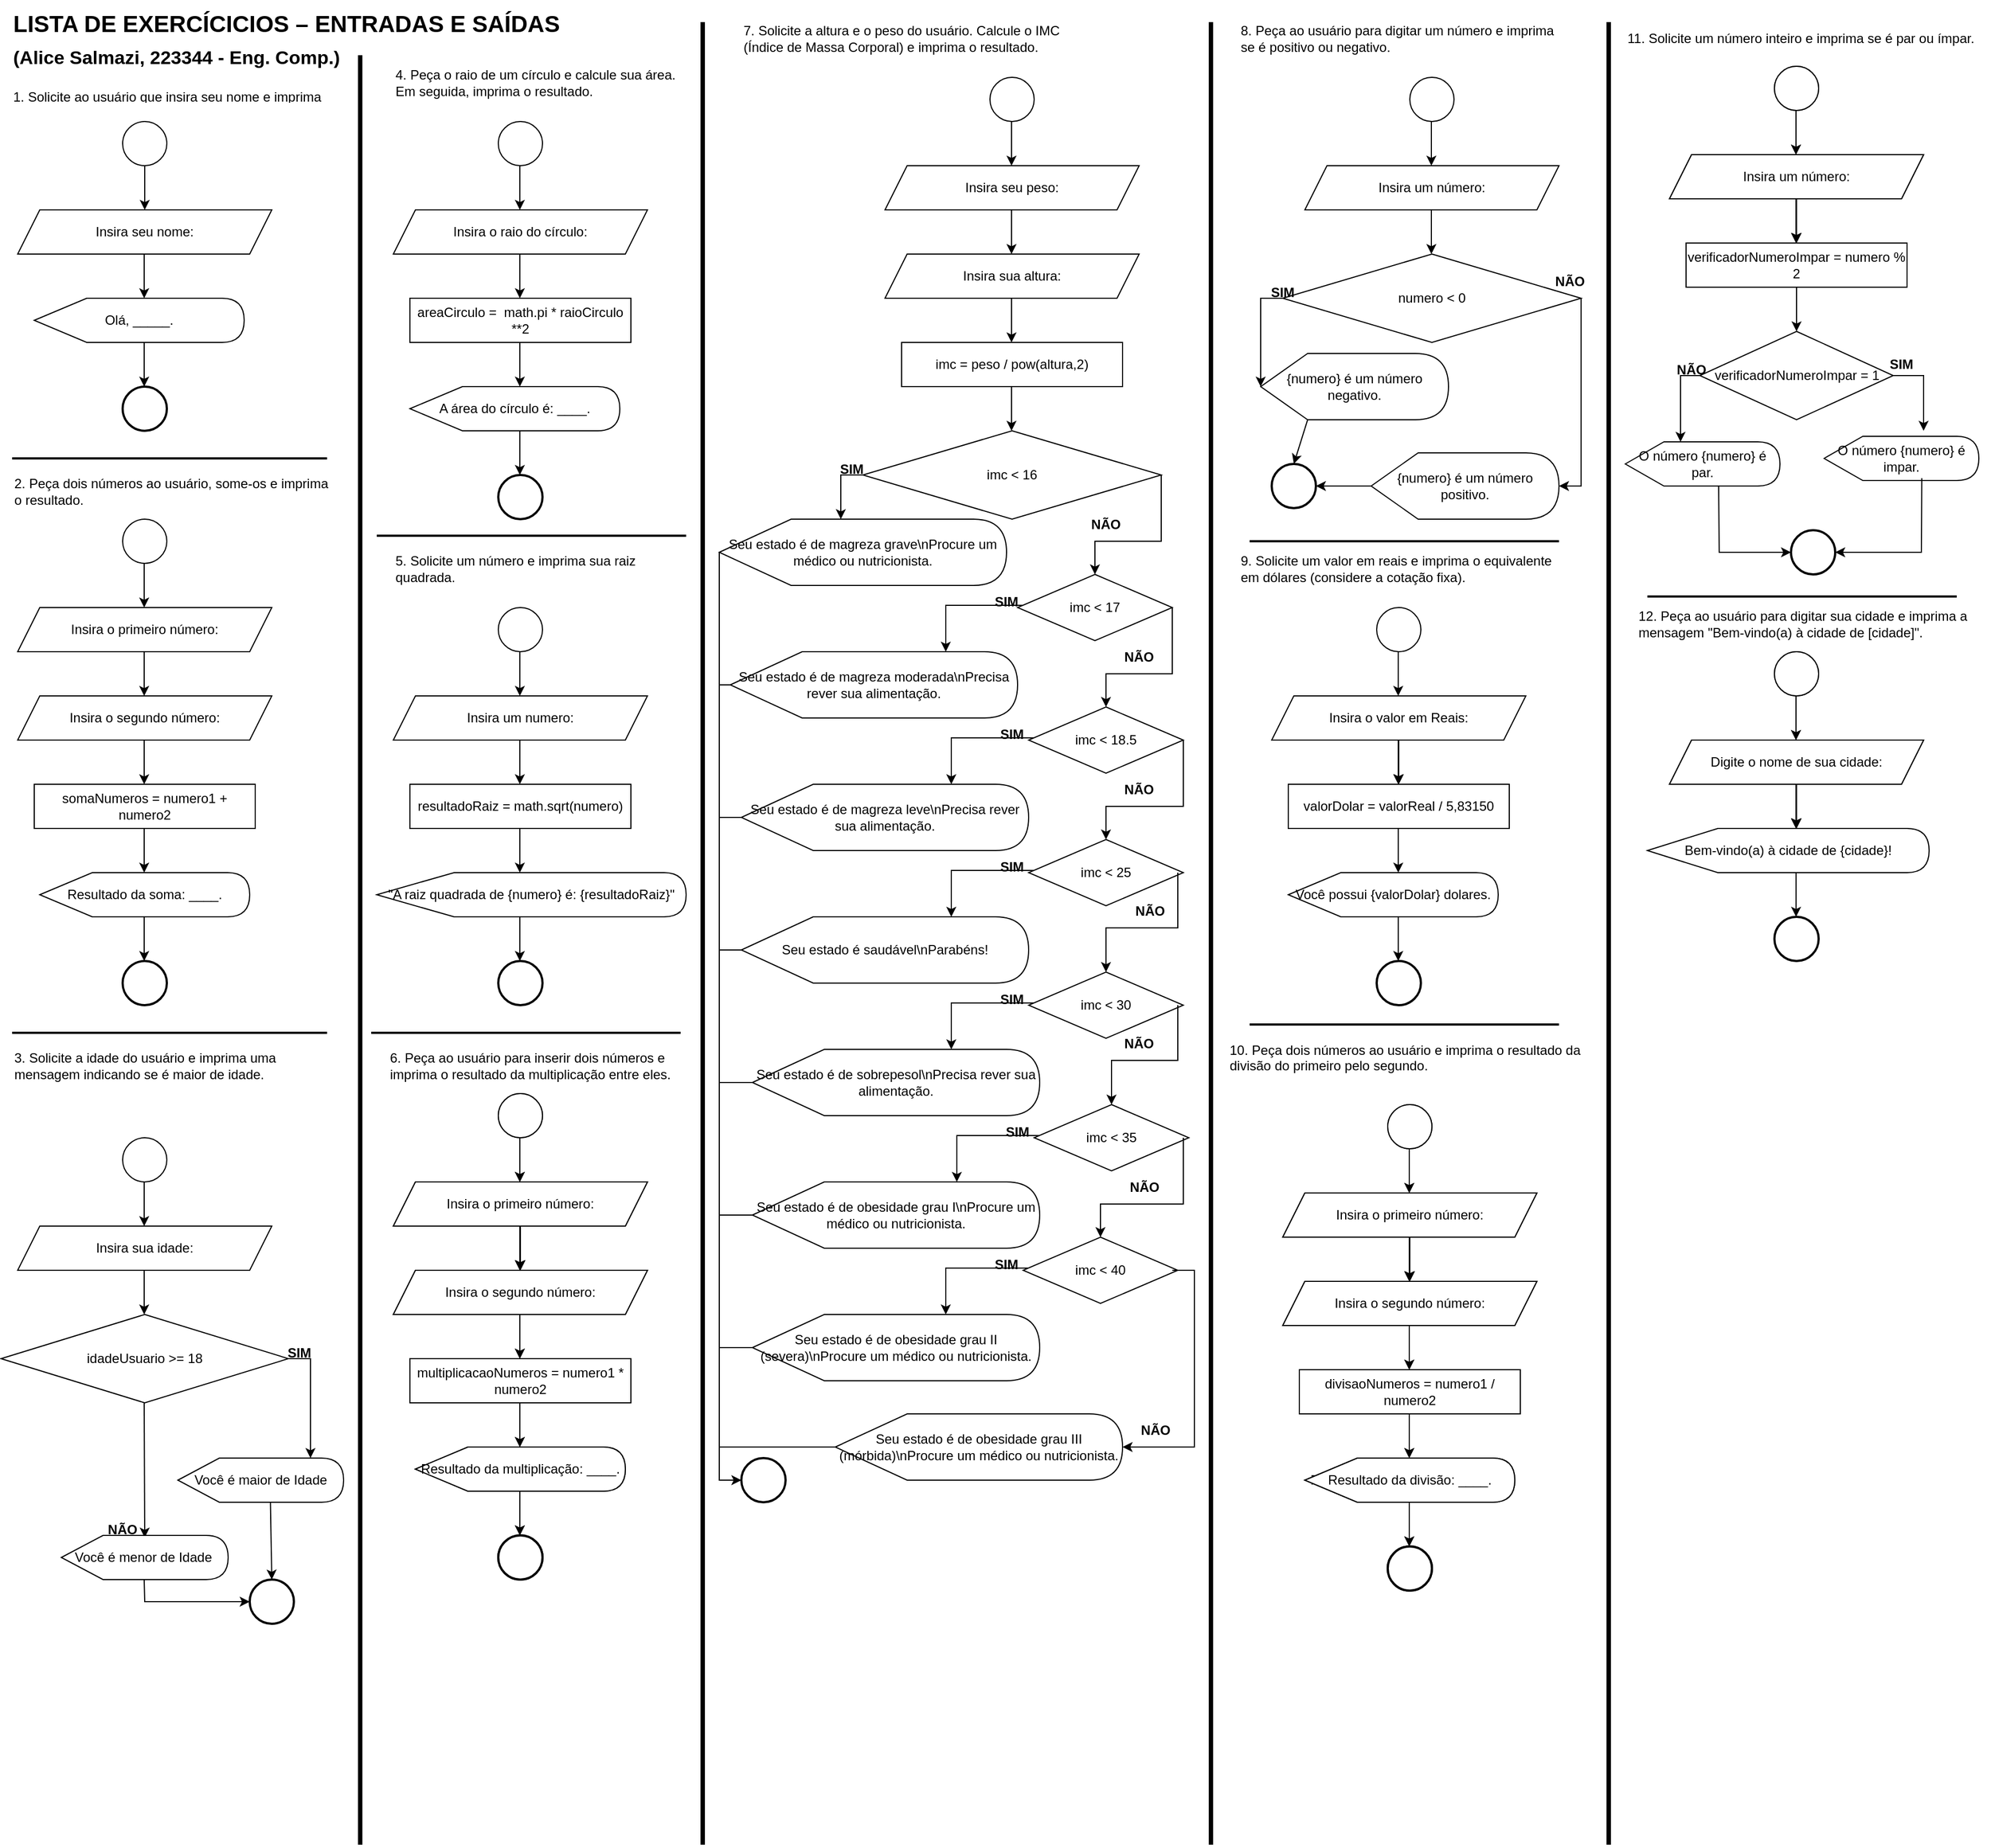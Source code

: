 <mxfile version="26.0.16">
  <diagram name="Page-1" id="74e2e168-ea6b-b213-b513-2b3c1d86103e">
    <mxGraphModel dx="595" dy="563" grid="1" gridSize="10" guides="1" tooltips="1" connect="1" arrows="1" fold="1" page="1" pageScale="1" pageWidth="1100" pageHeight="850" background="none" math="0" shadow="0">
      <root>
        <mxCell id="0" />
        <mxCell id="1" parent="0" />
        <mxCell id="CywS-Gf4T-sr7dHhk5kF-2" value="&lt;h1 style=&quot;margin-top: 0px;&quot;&gt;&lt;font style=&quot;&quot;&gt;&lt;span style=&quot;text-align: center;&quot;&gt;&lt;span style=&quot;font-size: 21px;&quot;&gt;LISTA DE EXERCÍCICIOS – ENTRADAS E SAÍDAS &lt;/span&gt;&lt;font style=&quot;font-size: 17px;&quot;&gt;(Alice Salmazi, 223344 - Eng. Comp.)&lt;/font&gt;&lt;/span&gt;&lt;br&gt;&lt;/font&gt;&lt;/h1&gt;&lt;p&gt;1. Solicite ao usuário que insira seu nome e imprima&lt;br&gt;uma mensagem de saudação.&lt;br&gt;&lt;/p&gt;" style="text;html=1;whiteSpace=wrap;overflow=hidden;rounded=0;" parent="1" vertex="1">
          <mxGeometry x="19" y="10" width="500" height="90" as="geometry" />
        </mxCell>
        <mxCell id="CywS-Gf4T-sr7dHhk5kF-4" value="" style="line;strokeWidth=4;direction=south;html=1;perimeter=backbonePerimeter;points=[];outlineConnect=0;" parent="1" vertex="1">
          <mxGeometry x="330" y="60" width="10" height="1620" as="geometry" />
        </mxCell>
        <mxCell id="CywS-Gf4T-sr7dHhk5kF-5" value="" style="ellipse;whiteSpace=wrap;html=1;aspect=fixed;strokeColor=default;align=center;verticalAlign=middle;fontFamily=Helvetica;fontSize=12;fontColor=default;fillColor=default;" parent="1" vertex="1">
          <mxGeometry x="120" y="120" width="40" height="40" as="geometry" />
        </mxCell>
        <mxCell id="CywS-Gf4T-sr7dHhk5kF-6" value="Insira seu nome:" style="shape=parallelogram;perimeter=parallelogramPerimeter;whiteSpace=wrap;html=1;fixedSize=1;" parent="1" vertex="1">
          <mxGeometry x="25" y="200" width="230" height="40" as="geometry" />
        </mxCell>
        <mxCell id="CywS-Gf4T-sr7dHhk5kF-7" value="" style="endArrow=classic;html=1;rounded=0;exitX=0.5;exitY=1;exitDx=0;exitDy=0;entryX=0.5;entryY=0;entryDx=0;entryDy=0;" parent="1" source="CywS-Gf4T-sr7dHhk5kF-5" target="CywS-Gf4T-sr7dHhk5kF-6" edge="1">
          <mxGeometry width="50" height="50" relative="1" as="geometry">
            <mxPoint x="530" y="440" as="sourcePoint" />
            <mxPoint x="580" y="390" as="targetPoint" />
          </mxGeometry>
        </mxCell>
        <mxCell id="CywS-Gf4T-sr7dHhk5kF-10" value="" style="ellipse;whiteSpace=wrap;html=1;aspect=fixed;strokeColor=default;align=center;verticalAlign=middle;fontFamily=Helvetica;fontSize=12;fontColor=default;fillColor=default;strokeWidth=2;" parent="1" vertex="1">
          <mxGeometry x="120" y="360" width="40" height="40" as="geometry" />
        </mxCell>
        <mxCell id="CywS-Gf4T-sr7dHhk5kF-11" value="Olá, _____." style="shape=display;whiteSpace=wrap;html=1;" parent="1" vertex="1">
          <mxGeometry x="40" y="280" width="190" height="40" as="geometry" />
        </mxCell>
        <mxCell id="CywS-Gf4T-sr7dHhk5kF-12" value="" style="endArrow=classic;html=1;rounded=0;exitX=0.5;exitY=1;exitDx=0;exitDy=0;entryX=0.5;entryY=0;entryDx=0;entryDy=0;" parent="1" edge="1">
          <mxGeometry width="50" height="50" relative="1" as="geometry">
            <mxPoint x="139.5" y="240" as="sourcePoint" />
            <mxPoint x="139.5" y="280" as="targetPoint" />
          </mxGeometry>
        </mxCell>
        <mxCell id="CywS-Gf4T-sr7dHhk5kF-13" value="" style="endArrow=classic;html=1;rounded=0;exitX=0.5;exitY=1;exitDx=0;exitDy=0;entryX=0.5;entryY=0;entryDx=0;entryDy=0;" parent="1" edge="1">
          <mxGeometry width="50" height="50" relative="1" as="geometry">
            <mxPoint x="139.5" y="320" as="sourcePoint" />
            <mxPoint x="139.5" y="360" as="targetPoint" />
          </mxGeometry>
        </mxCell>
        <mxCell id="CywS-Gf4T-sr7dHhk5kF-15" value="" style="line;strokeWidth=2;html=1;" parent="1" vertex="1">
          <mxGeometry x="20" y="420" width="285" height="10" as="geometry" />
        </mxCell>
        <mxCell id="CywS-Gf4T-sr7dHhk5kF-17" value="2. Peça dois números ao usuário, some-os e imprima&lt;br&gt;o resultado." style="text;html=1;align=left;verticalAlign=middle;whiteSpace=wrap;rounded=0;" parent="1" vertex="1">
          <mxGeometry x="20" y="440" width="370" height="30" as="geometry" />
        </mxCell>
        <mxCell id="CywS-Gf4T-sr7dHhk5kF-19" value="" style="ellipse;whiteSpace=wrap;html=1;aspect=fixed;strokeColor=default;align=center;verticalAlign=middle;fontFamily=Helvetica;fontSize=12;fontColor=default;fillColor=default;strokeWidth=2;" parent="1" vertex="1">
          <mxGeometry x="120" y="880" width="40" height="40" as="geometry" />
        </mxCell>
        <mxCell id="CywS-Gf4T-sr7dHhk5kF-20" value="" style="ellipse;whiteSpace=wrap;html=1;aspect=fixed;strokeColor=default;align=center;verticalAlign=middle;fontFamily=Helvetica;fontSize=12;fontColor=default;fillColor=default;" parent="1" vertex="1">
          <mxGeometry x="120" y="480" width="40" height="40" as="geometry" />
        </mxCell>
        <mxCell id="CywS-Gf4T-sr7dHhk5kF-21" value="Insira o primeiro número:" style="shape=parallelogram;perimeter=parallelogramPerimeter;whiteSpace=wrap;html=1;fixedSize=1;" parent="1" vertex="1">
          <mxGeometry x="25" y="560" width="230" height="40" as="geometry" />
        </mxCell>
        <mxCell id="CywS-Gf4T-sr7dHhk5kF-22" value="Insira o segundo número:" style="shape=parallelogram;perimeter=parallelogramPerimeter;whiteSpace=wrap;html=1;fixedSize=1;" parent="1" vertex="1">
          <mxGeometry x="25" y="640" width="230" height="40" as="geometry" />
        </mxCell>
        <mxCell id="CywS-Gf4T-sr7dHhk5kF-24" value="somaNumeros = numero1 + numero2" style="rounded=0;whiteSpace=wrap;html=1;" parent="1" vertex="1">
          <mxGeometry x="40" y="720" width="200" height="40" as="geometry" />
        </mxCell>
        <mxCell id="CywS-Gf4T-sr7dHhk5kF-25" value="Resultado da soma: ____." style="shape=display;whiteSpace=wrap;html=1;" parent="1" vertex="1">
          <mxGeometry x="45" y="800" width="190" height="40" as="geometry" />
        </mxCell>
        <mxCell id="CywS-Gf4T-sr7dHhk5kF-26" value="" style="endArrow=classic;html=1;rounded=0;exitX=0.5;exitY=1;exitDx=0;exitDy=0;entryX=0.5;entryY=0;entryDx=0;entryDy=0;" parent="1" edge="1">
          <mxGeometry width="50" height="50" relative="1" as="geometry">
            <mxPoint x="139.5" y="520" as="sourcePoint" />
            <mxPoint x="139.5" y="560" as="targetPoint" />
          </mxGeometry>
        </mxCell>
        <mxCell id="CywS-Gf4T-sr7dHhk5kF-27" value="" style="endArrow=classic;html=1;rounded=0;exitX=0.5;exitY=1;exitDx=0;exitDy=0;entryX=0.5;entryY=0;entryDx=0;entryDy=0;" parent="1" edge="1">
          <mxGeometry width="50" height="50" relative="1" as="geometry">
            <mxPoint x="139.5" y="600" as="sourcePoint" />
            <mxPoint x="139.5" y="640" as="targetPoint" />
          </mxGeometry>
        </mxCell>
        <mxCell id="CywS-Gf4T-sr7dHhk5kF-28" value="" style="endArrow=classic;html=1;rounded=0;exitX=0.5;exitY=1;exitDx=0;exitDy=0;entryX=0.5;entryY=0;entryDx=0;entryDy=0;" parent="1" edge="1">
          <mxGeometry width="50" height="50" relative="1" as="geometry">
            <mxPoint x="139.5" y="680" as="sourcePoint" />
            <mxPoint x="139.5" y="720" as="targetPoint" />
          </mxGeometry>
        </mxCell>
        <mxCell id="CywS-Gf4T-sr7dHhk5kF-29" value="" style="endArrow=classic;html=1;rounded=0;exitX=0.5;exitY=1;exitDx=0;exitDy=0;entryX=0.5;entryY=0;entryDx=0;entryDy=0;" parent="1" edge="1">
          <mxGeometry width="50" height="50" relative="1" as="geometry">
            <mxPoint x="139.5" y="760" as="sourcePoint" />
            <mxPoint x="139.5" y="800" as="targetPoint" />
          </mxGeometry>
        </mxCell>
        <mxCell id="CywS-Gf4T-sr7dHhk5kF-30" value="" style="endArrow=classic;html=1;rounded=0;exitX=0.5;exitY=1;exitDx=0;exitDy=0;entryX=0.5;entryY=0;entryDx=0;entryDy=0;" parent="1" edge="1">
          <mxGeometry width="50" height="50" relative="1" as="geometry">
            <mxPoint x="139.5" y="840" as="sourcePoint" />
            <mxPoint x="139.5" y="880" as="targetPoint" />
          </mxGeometry>
        </mxCell>
        <mxCell id="CywS-Gf4T-sr7dHhk5kF-31" value="" style="line;strokeWidth=2;html=1;" parent="1" vertex="1">
          <mxGeometry x="20" y="940" width="285" height="10" as="geometry" />
        </mxCell>
        <mxCell id="CywS-Gf4T-sr7dHhk5kF-32" value="3. Solicite a idade do usuário e imprima uma&lt;br/&gt;mensagem indicando se é maior de idade." style="text;html=1;align=left;verticalAlign=middle;whiteSpace=wrap;rounded=0;" parent="1" vertex="1">
          <mxGeometry x="20" y="960" width="370" height="30" as="geometry" />
        </mxCell>
        <mxCell id="CywS-Gf4T-sr7dHhk5kF-34" value="" style="ellipse;whiteSpace=wrap;html=1;aspect=fixed;strokeColor=default;align=center;verticalAlign=middle;fontFamily=Helvetica;fontSize=12;fontColor=default;fillColor=default;" parent="1" vertex="1">
          <mxGeometry x="120" y="1040" width="40" height="40" as="geometry" />
        </mxCell>
        <mxCell id="CywS-Gf4T-sr7dHhk5kF-35" value="Insira sua idade:" style="shape=parallelogram;perimeter=parallelogramPerimeter;whiteSpace=wrap;html=1;fixedSize=1;" parent="1" vertex="1">
          <mxGeometry x="25" y="1120" width="230" height="40" as="geometry" />
        </mxCell>
        <mxCell id="CywS-Gf4T-sr7dHhk5kF-38" value="Você é maior de Idade" style="shape=display;whiteSpace=wrap;html=1;" parent="1" vertex="1">
          <mxGeometry x="170" y="1330" width="150" height="40" as="geometry" />
        </mxCell>
        <mxCell id="CywS-Gf4T-sr7dHhk5kF-39" value="" style="endArrow=classic;html=1;rounded=0;exitX=0.5;exitY=1;exitDx=0;exitDy=0;entryX=0.5;entryY=0;entryDx=0;entryDy=0;" parent="1" edge="1">
          <mxGeometry width="50" height="50" relative="1" as="geometry">
            <mxPoint x="139.5" y="1080" as="sourcePoint" />
            <mxPoint x="139.5" y="1120" as="targetPoint" />
          </mxGeometry>
        </mxCell>
        <mxCell id="CywS-Gf4T-sr7dHhk5kF-40" value="" style="endArrow=classic;html=1;rounded=0;exitX=0.5;exitY=1;exitDx=0;exitDy=0;entryX=0.5;entryY=0;entryDx=0;entryDy=0;" parent="1" edge="1">
          <mxGeometry width="50" height="50" relative="1" as="geometry">
            <mxPoint x="139.5" y="1160" as="sourcePoint" />
            <mxPoint x="139.5" y="1200" as="targetPoint" />
          </mxGeometry>
        </mxCell>
        <mxCell id="CywS-Gf4T-sr7dHhk5kF-42" value="" style="endArrow=classic;html=1;rounded=0;exitX=1;exitY=0.5;exitDx=0;exitDy=0;" parent="1" source="CywS-Gf4T-sr7dHhk5kF-44" edge="1">
          <mxGeometry width="50" height="50" relative="1" as="geometry">
            <mxPoint x="290" y="1255" as="sourcePoint" />
            <mxPoint x="290" y="1330" as="targetPoint" />
            <Array as="points">
              <mxPoint x="290" y="1240" />
            </Array>
          </mxGeometry>
        </mxCell>
        <mxCell id="CywS-Gf4T-sr7dHhk5kF-43" value="" style="endArrow=classic;html=1;rounded=0;exitX=0.5;exitY=1;exitDx=0;exitDy=0;entryX=0.5;entryY=0.05;entryDx=0;entryDy=0;entryPerimeter=0;" parent="1" target="CywS-Gf4T-sr7dHhk5kF-45" edge="1">
          <mxGeometry width="50" height="50" relative="1" as="geometry">
            <mxPoint x="139.5" y="1280" as="sourcePoint" />
            <mxPoint x="140" y="1380" as="targetPoint" />
          </mxGeometry>
        </mxCell>
        <mxCell id="CywS-Gf4T-sr7dHhk5kF-44" value="idadeUsuario &amp;gt;= 18" style="rhombus;whiteSpace=wrap;html=1;" parent="1" vertex="1">
          <mxGeometry x="10" y="1200" width="260" height="80" as="geometry" />
        </mxCell>
        <mxCell id="CywS-Gf4T-sr7dHhk5kF-45" value="Você é menor de Idade&amp;nbsp;" style="shape=display;whiteSpace=wrap;html=1;" parent="1" vertex="1">
          <mxGeometry x="64.5" y="1400" width="151" height="40" as="geometry" />
        </mxCell>
        <mxCell id="CywS-Gf4T-sr7dHhk5kF-48" value="&lt;b&gt;SIM&lt;/b&gt;" style="text;html=1;align=center;verticalAlign=middle;whiteSpace=wrap;rounded=0;" parent="1" vertex="1">
          <mxGeometry x="250" y="1220" width="60" height="30" as="geometry" />
        </mxCell>
        <mxCell id="CywS-Gf4T-sr7dHhk5kF-49" value="&lt;b&gt;NÃO&lt;/b&gt;" style="text;html=1;align=center;verticalAlign=middle;whiteSpace=wrap;rounded=0;" parent="1" vertex="1">
          <mxGeometry x="90" y="1380" width="60" height="30" as="geometry" />
        </mxCell>
        <mxCell id="CywS-Gf4T-sr7dHhk5kF-50" value="" style="ellipse;whiteSpace=wrap;html=1;aspect=fixed;strokeColor=default;align=center;verticalAlign=middle;fontFamily=Helvetica;fontSize=12;fontColor=default;fillColor=default;strokeWidth=2;" parent="1" vertex="1">
          <mxGeometry x="235" y="1440" width="40" height="40" as="geometry" />
        </mxCell>
        <mxCell id="CywS-Gf4T-sr7dHhk5kF-51" value="" style="endArrow=classic;html=1;rounded=0;entryX=0.5;entryY=0;entryDx=0;entryDy=0;exitX=0;exitY=0;exitDx=83.75;exitDy=40;exitPerimeter=0;" parent="1" source="CywS-Gf4T-sr7dHhk5kF-38" target="CywS-Gf4T-sr7dHhk5kF-50" edge="1">
          <mxGeometry width="50" height="50" relative="1" as="geometry">
            <mxPoint x="260" y="1380" as="sourcePoint" />
            <mxPoint x="150" y="1412" as="targetPoint" />
          </mxGeometry>
        </mxCell>
        <mxCell id="CywS-Gf4T-sr7dHhk5kF-52" value="" style="endArrow=classic;html=1;rounded=0;exitX=0.5;exitY=1;exitDx=0;exitDy=0;entryX=0;entryY=0.5;entryDx=0;entryDy=0;" parent="1" target="CywS-Gf4T-sr7dHhk5kF-50" edge="1">
          <mxGeometry width="50" height="50" relative="1" as="geometry">
            <mxPoint x="139.5" y="1440" as="sourcePoint" />
            <mxPoint x="139.5" y="1480" as="targetPoint" />
            <Array as="points">
              <mxPoint x="140" y="1460" />
            </Array>
          </mxGeometry>
        </mxCell>
        <mxCell id="CywS-Gf4T-sr7dHhk5kF-54" value="4. Peça o raio de um círculo e calcule sua área. Em seguida, imprima o resultado." style="text;html=1;align=left;verticalAlign=middle;whiteSpace=wrap;rounded=0;" parent="1" vertex="1">
          <mxGeometry x="365" y="70" width="275" height="30" as="geometry" />
        </mxCell>
        <mxCell id="CywS-Gf4T-sr7dHhk5kF-55" value="" style="line;strokeWidth=4;direction=south;html=1;perimeter=backbonePerimeter;points=[];outlineConnect=0;" parent="1" vertex="1">
          <mxGeometry x="640" y="30" width="10" height="1650" as="geometry" />
        </mxCell>
        <mxCell id="CywS-Gf4T-sr7dHhk5kF-56" value="" style="ellipse;whiteSpace=wrap;html=1;aspect=fixed;strokeColor=default;align=center;verticalAlign=middle;fontFamily=Helvetica;fontSize=12;fontColor=default;fillColor=default;strokeWidth=2;" parent="1" vertex="1">
          <mxGeometry x="460" y="440" width="40" height="40" as="geometry" />
        </mxCell>
        <mxCell id="CywS-Gf4T-sr7dHhk5kF-57" value="Insira o raio do círculo:" style="shape=parallelogram;perimeter=parallelogramPerimeter;whiteSpace=wrap;html=1;fixedSize=1;" parent="1" vertex="1">
          <mxGeometry x="365" y="200" width="230" height="40" as="geometry" />
        </mxCell>
        <mxCell id="CywS-Gf4T-sr7dHhk5kF-59" value="areaCirculo =&amp;nbsp; math.pi * raioCirculo **2" style="rounded=0;whiteSpace=wrap;html=1;" parent="1" vertex="1">
          <mxGeometry x="380" y="280" width="200" height="40" as="geometry" />
        </mxCell>
        <mxCell id="CywS-Gf4T-sr7dHhk5kF-60" value="A área do círculo é: ____." style="shape=display;whiteSpace=wrap;html=1;" parent="1" vertex="1">
          <mxGeometry x="380" y="360" width="190" height="40" as="geometry" />
        </mxCell>
        <mxCell id="CywS-Gf4T-sr7dHhk5kF-61" value="" style="endArrow=classic;html=1;rounded=0;exitX=0.5;exitY=1;exitDx=0;exitDy=0;entryX=0.5;entryY=0;entryDx=0;entryDy=0;" parent="1" edge="1">
          <mxGeometry width="50" height="50" relative="1" as="geometry">
            <mxPoint x="479.5" y="160" as="sourcePoint" />
            <mxPoint x="479.5" y="200" as="targetPoint" />
          </mxGeometry>
        </mxCell>
        <mxCell id="CywS-Gf4T-sr7dHhk5kF-62" value="" style="endArrow=classic;html=1;rounded=0;exitX=0.5;exitY=1;exitDx=0;exitDy=0;entryX=0.5;entryY=0;entryDx=0;entryDy=0;" parent="1" edge="1">
          <mxGeometry width="50" height="50" relative="1" as="geometry">
            <mxPoint x="479.5" y="240" as="sourcePoint" />
            <mxPoint x="479.5" y="280" as="targetPoint" />
          </mxGeometry>
        </mxCell>
        <mxCell id="CywS-Gf4T-sr7dHhk5kF-63" value="" style="endArrow=classic;html=1;rounded=0;exitX=0.5;exitY=1;exitDx=0;exitDy=0;entryX=0.5;entryY=0;entryDx=0;entryDy=0;" parent="1" edge="1">
          <mxGeometry width="50" height="50" relative="1" as="geometry">
            <mxPoint x="479.5" y="320" as="sourcePoint" />
            <mxPoint x="479.5" y="360" as="targetPoint" />
          </mxGeometry>
        </mxCell>
        <mxCell id="CywS-Gf4T-sr7dHhk5kF-64" value="" style="endArrow=classic;html=1;rounded=0;exitX=0.5;exitY=1;exitDx=0;exitDy=0;entryX=0.5;entryY=0;entryDx=0;entryDy=0;" parent="1" edge="1">
          <mxGeometry width="50" height="50" relative="1" as="geometry">
            <mxPoint x="479.5" y="400" as="sourcePoint" />
            <mxPoint x="479.5" y="440" as="targetPoint" />
          </mxGeometry>
        </mxCell>
        <mxCell id="CywS-Gf4T-sr7dHhk5kF-66" value="" style="ellipse;whiteSpace=wrap;html=1;aspect=fixed;strokeColor=default;align=center;verticalAlign=middle;fontFamily=Helvetica;fontSize=12;fontColor=default;fillColor=default;" parent="1" vertex="1">
          <mxGeometry x="460" y="120" width="40" height="40" as="geometry" />
        </mxCell>
        <mxCell id="CywS-Gf4T-sr7dHhk5kF-67" value="5. Solicite um número e imprima sua raiz quadrada." style="text;html=1;align=left;verticalAlign=middle;whiteSpace=wrap;rounded=0;" parent="1" vertex="1">
          <mxGeometry x="365" y="510" width="275" height="30" as="geometry" />
        </mxCell>
        <mxCell id="CywS-Gf4T-sr7dHhk5kF-68" value="" style="line;strokeWidth=2;html=1;" parent="1" vertex="1">
          <mxGeometry x="350" y="490" width="280" height="10" as="geometry" />
        </mxCell>
        <mxCell id="CywS-Gf4T-sr7dHhk5kF-69" value="Insira um numero:" style="shape=parallelogram;perimeter=parallelogramPerimeter;whiteSpace=wrap;html=1;fixedSize=1;" parent="1" vertex="1">
          <mxGeometry x="365" y="640" width="230" height="40" as="geometry" />
        </mxCell>
        <mxCell id="CywS-Gf4T-sr7dHhk5kF-70" value="resultadoRaiz = math.sqrt(numero)" style="rounded=0;whiteSpace=wrap;html=1;" parent="1" vertex="1">
          <mxGeometry x="380" y="720" width="200" height="40" as="geometry" />
        </mxCell>
        <mxCell id="CywS-Gf4T-sr7dHhk5kF-71" value="&quot;A raiz quadrada de {numero} é: {resultadoRaiz}&quot;" style="shape=display;whiteSpace=wrap;html=1;" parent="1" vertex="1">
          <mxGeometry x="350" y="800" width="280" height="40" as="geometry" />
        </mxCell>
        <mxCell id="CywS-Gf4T-sr7dHhk5kF-72" value="" style="endArrow=classic;html=1;rounded=0;exitX=0.5;exitY=1;exitDx=0;exitDy=0;entryX=0.5;entryY=0;entryDx=0;entryDy=0;" parent="1" edge="1">
          <mxGeometry width="50" height="50" relative="1" as="geometry">
            <mxPoint x="479.5" y="600" as="sourcePoint" />
            <mxPoint x="479.5" y="640" as="targetPoint" />
          </mxGeometry>
        </mxCell>
        <mxCell id="CywS-Gf4T-sr7dHhk5kF-73" value="" style="endArrow=classic;html=1;rounded=0;exitX=0.5;exitY=1;exitDx=0;exitDy=0;entryX=0.5;entryY=0;entryDx=0;entryDy=0;" parent="1" edge="1">
          <mxGeometry width="50" height="50" relative="1" as="geometry">
            <mxPoint x="479.5" y="680" as="sourcePoint" />
            <mxPoint x="479.5" y="720" as="targetPoint" />
          </mxGeometry>
        </mxCell>
        <mxCell id="CywS-Gf4T-sr7dHhk5kF-74" value="" style="endArrow=classic;html=1;rounded=0;exitX=0.5;exitY=1;exitDx=0;exitDy=0;entryX=0.5;entryY=0;entryDx=0;entryDy=0;" parent="1" edge="1">
          <mxGeometry width="50" height="50" relative="1" as="geometry">
            <mxPoint x="479.5" y="760" as="sourcePoint" />
            <mxPoint x="479.5" y="800" as="targetPoint" />
          </mxGeometry>
        </mxCell>
        <mxCell id="CywS-Gf4T-sr7dHhk5kF-75" value="" style="endArrow=classic;html=1;rounded=0;exitX=0.5;exitY=1;exitDx=0;exitDy=0;entryX=0.5;entryY=0;entryDx=0;entryDy=0;" parent="1" edge="1">
          <mxGeometry width="50" height="50" relative="1" as="geometry">
            <mxPoint x="479.5" y="840" as="sourcePoint" />
            <mxPoint x="479.5" y="880" as="targetPoint" />
          </mxGeometry>
        </mxCell>
        <mxCell id="CywS-Gf4T-sr7dHhk5kF-76" value="" style="ellipse;whiteSpace=wrap;html=1;aspect=fixed;strokeColor=default;align=center;verticalAlign=middle;fontFamily=Helvetica;fontSize=12;fontColor=default;fillColor=default;strokeWidth=2;" parent="1" vertex="1">
          <mxGeometry x="460" y="880" width="40" height="40" as="geometry" />
        </mxCell>
        <mxCell id="CywS-Gf4T-sr7dHhk5kF-77" value="" style="ellipse;whiteSpace=wrap;html=1;aspect=fixed;strokeColor=default;align=center;verticalAlign=middle;fontFamily=Helvetica;fontSize=12;fontColor=default;fillColor=default;" parent="1" vertex="1">
          <mxGeometry x="460" y="560" width="40" height="40" as="geometry" />
        </mxCell>
        <mxCell id="CywS-Gf4T-sr7dHhk5kF-78" value="6. Peça ao usuário para inserir dois números e&lt;br/&gt;imprima o resultado da multiplicação entre eles." style="text;html=1;align=left;verticalAlign=middle;whiteSpace=wrap;rounded=0;" parent="1" vertex="1">
          <mxGeometry x="360" y="960" width="275" height="30" as="geometry" />
        </mxCell>
        <mxCell id="CywS-Gf4T-sr7dHhk5kF-79" value="" style="line;strokeWidth=2;html=1;" parent="1" vertex="1">
          <mxGeometry x="345" y="940" width="280" height="10" as="geometry" />
        </mxCell>
        <mxCell id="CywS-Gf4T-sr7dHhk5kF-80" value="" style="ellipse;whiteSpace=wrap;html=1;aspect=fixed;strokeColor=default;align=center;verticalAlign=middle;fontFamily=Helvetica;fontSize=12;fontColor=default;fillColor=default;strokeWidth=2;" parent="1" vertex="1">
          <mxGeometry x="460" y="1400" width="40" height="40" as="geometry" />
        </mxCell>
        <mxCell id="CywS-Gf4T-sr7dHhk5kF-171" value="" style="edgeStyle=orthogonalEdgeStyle;rounded=0;orthogonalLoop=1;jettySize=auto;html=1;" parent="1" source="CywS-Gf4T-sr7dHhk5kF-81" target="CywS-Gf4T-sr7dHhk5kF-82" edge="1">
          <mxGeometry relative="1" as="geometry" />
        </mxCell>
        <mxCell id="CywS-Gf4T-sr7dHhk5kF-81" value="Insira o primeiro número:" style="shape=parallelogram;perimeter=parallelogramPerimeter;whiteSpace=wrap;html=1;fixedSize=1;" parent="1" vertex="1">
          <mxGeometry x="365" y="1080" width="230" height="40" as="geometry" />
        </mxCell>
        <mxCell id="CywS-Gf4T-sr7dHhk5kF-82" value="Insira o segundo número:" style="shape=parallelogram;perimeter=parallelogramPerimeter;whiteSpace=wrap;html=1;fixedSize=1;" parent="1" vertex="1">
          <mxGeometry x="365" y="1160" width="230" height="40" as="geometry" />
        </mxCell>
        <mxCell id="CywS-Gf4T-sr7dHhk5kF-83" value="multiplicacaoNumeros = numero1 * numero2" style="rounded=0;whiteSpace=wrap;html=1;" parent="1" vertex="1">
          <mxGeometry x="380" y="1240" width="200" height="40" as="geometry" />
        </mxCell>
        <mxCell id="CywS-Gf4T-sr7dHhk5kF-84" value="Resultado da multiplicação: ____." style="shape=display;whiteSpace=wrap;html=1;" parent="1" vertex="1">
          <mxGeometry x="385" y="1320" width="190" height="40" as="geometry" />
        </mxCell>
        <mxCell id="CywS-Gf4T-sr7dHhk5kF-85" value="" style="endArrow=classic;html=1;rounded=0;exitX=0.5;exitY=1;exitDx=0;exitDy=0;entryX=0.5;entryY=0;entryDx=0;entryDy=0;" parent="1" edge="1">
          <mxGeometry width="50" height="50" relative="1" as="geometry">
            <mxPoint x="479.5" y="1040" as="sourcePoint" />
            <mxPoint x="479.5" y="1080" as="targetPoint" />
          </mxGeometry>
        </mxCell>
        <mxCell id="CywS-Gf4T-sr7dHhk5kF-86" value="" style="endArrow=classic;html=1;rounded=0;exitX=0.5;exitY=1;exitDx=0;exitDy=0;entryX=0.5;entryY=0;entryDx=0;entryDy=0;" parent="1" edge="1">
          <mxGeometry width="50" height="50" relative="1" as="geometry">
            <mxPoint x="479.5" y="1120" as="sourcePoint" />
            <mxPoint x="479.5" y="1160" as="targetPoint" />
          </mxGeometry>
        </mxCell>
        <mxCell id="CywS-Gf4T-sr7dHhk5kF-87" value="" style="endArrow=classic;html=1;rounded=0;exitX=0.5;exitY=1;exitDx=0;exitDy=0;entryX=0.5;entryY=0;entryDx=0;entryDy=0;" parent="1" edge="1">
          <mxGeometry width="50" height="50" relative="1" as="geometry">
            <mxPoint x="479.5" y="1200" as="sourcePoint" />
            <mxPoint x="479.5" y="1240" as="targetPoint" />
          </mxGeometry>
        </mxCell>
        <mxCell id="CywS-Gf4T-sr7dHhk5kF-88" value="" style="endArrow=classic;html=1;rounded=0;exitX=0.5;exitY=1;exitDx=0;exitDy=0;entryX=0.5;entryY=0;entryDx=0;entryDy=0;" parent="1" edge="1">
          <mxGeometry width="50" height="50" relative="1" as="geometry">
            <mxPoint x="479.5" y="1280" as="sourcePoint" />
            <mxPoint x="479.5" y="1320" as="targetPoint" />
          </mxGeometry>
        </mxCell>
        <mxCell id="CywS-Gf4T-sr7dHhk5kF-89" value="" style="endArrow=classic;html=1;rounded=0;exitX=0.5;exitY=1;exitDx=0;exitDy=0;entryX=0.5;entryY=0;entryDx=0;entryDy=0;" parent="1" edge="1">
          <mxGeometry width="50" height="50" relative="1" as="geometry">
            <mxPoint x="479.5" y="1360" as="sourcePoint" />
            <mxPoint x="479.5" y="1400" as="targetPoint" />
          </mxGeometry>
        </mxCell>
        <mxCell id="CywS-Gf4T-sr7dHhk5kF-90" value="" style="ellipse;whiteSpace=wrap;html=1;aspect=fixed;strokeColor=default;align=center;verticalAlign=middle;fontFamily=Helvetica;fontSize=12;fontColor=default;fillColor=default;" parent="1" vertex="1">
          <mxGeometry x="460" y="1000" width="40" height="40" as="geometry" />
        </mxCell>
        <mxCell id="CywS-Gf4T-sr7dHhk5kF-91" value="7. Solicite a altura e o peso do usuário. Calcule o IMC&lt;br/&gt;(Índice de Massa Corporal) e imprima o resultado." style="text;html=1;align=left;verticalAlign=middle;whiteSpace=wrap;rounded=0;" parent="1" vertex="1">
          <mxGeometry x="680" y="30" width="320" height="30" as="geometry" />
        </mxCell>
        <mxCell id="CywS-Gf4T-sr7dHhk5kF-93" value="Insira seu peso:" style="shape=parallelogram;perimeter=parallelogramPerimeter;whiteSpace=wrap;html=1;fixedSize=1;" parent="1" vertex="1">
          <mxGeometry x="810" y="160" width="230" height="40" as="geometry" />
        </mxCell>
        <mxCell id="CywS-Gf4T-sr7dHhk5kF-94" value="Insira sua altura:" style="shape=parallelogram;perimeter=parallelogramPerimeter;whiteSpace=wrap;html=1;fixedSize=1;" parent="1" vertex="1">
          <mxGeometry x="810" y="240" width="230" height="40" as="geometry" />
        </mxCell>
        <mxCell id="CywS-Gf4T-sr7dHhk5kF-95" value="imc = peso / pow(altura,2)" style="rounded=0;whiteSpace=wrap;html=1;" parent="1" vertex="1">
          <mxGeometry x="825" y="320" width="200" height="40" as="geometry" />
        </mxCell>
        <mxCell id="CywS-Gf4T-sr7dHhk5kF-97" value="" style="endArrow=classic;html=1;rounded=0;exitX=0.5;exitY=1;exitDx=0;exitDy=0;entryX=0.5;entryY=0;entryDx=0;entryDy=0;" parent="1" edge="1">
          <mxGeometry width="50" height="50" relative="1" as="geometry">
            <mxPoint x="924.5" y="120" as="sourcePoint" />
            <mxPoint x="924.5" y="160" as="targetPoint" />
          </mxGeometry>
        </mxCell>
        <mxCell id="CywS-Gf4T-sr7dHhk5kF-98" value="" style="endArrow=classic;html=1;rounded=0;exitX=0.5;exitY=1;exitDx=0;exitDy=0;entryX=0.5;entryY=0;entryDx=0;entryDy=0;" parent="1" edge="1">
          <mxGeometry width="50" height="50" relative="1" as="geometry">
            <mxPoint x="924.5" y="200" as="sourcePoint" />
            <mxPoint x="924.5" y="240" as="targetPoint" />
          </mxGeometry>
        </mxCell>
        <mxCell id="CywS-Gf4T-sr7dHhk5kF-99" value="" style="endArrow=classic;html=1;rounded=0;exitX=0.5;exitY=1;exitDx=0;exitDy=0;entryX=0.5;entryY=0;entryDx=0;entryDy=0;" parent="1" edge="1">
          <mxGeometry width="50" height="50" relative="1" as="geometry">
            <mxPoint x="924.5" y="280" as="sourcePoint" />
            <mxPoint x="924.5" y="320" as="targetPoint" />
          </mxGeometry>
        </mxCell>
        <mxCell id="CywS-Gf4T-sr7dHhk5kF-100" value="" style="endArrow=classic;html=1;rounded=0;exitX=0.5;exitY=1;exitDx=0;exitDy=0;entryX=0.5;entryY=0;entryDx=0;entryDy=0;" parent="1" edge="1">
          <mxGeometry width="50" height="50" relative="1" as="geometry">
            <mxPoint x="924.5" y="360" as="sourcePoint" />
            <mxPoint x="924.5" y="400" as="targetPoint" />
          </mxGeometry>
        </mxCell>
        <mxCell id="CywS-Gf4T-sr7dHhk5kF-102" value="" style="ellipse;whiteSpace=wrap;html=1;aspect=fixed;strokeColor=default;align=center;verticalAlign=middle;fontFamily=Helvetica;fontSize=12;fontColor=default;fillColor=default;" parent="1" vertex="1">
          <mxGeometry x="905" y="80" width="40" height="40" as="geometry" />
        </mxCell>
        <mxCell id="CywS-Gf4T-sr7dHhk5kF-104" value="" style="endArrow=classic;html=1;rounded=0;exitX=0;exitY=0.5;exitDx=0;exitDy=0;" parent="1" source="CywS-Gf4T-sr7dHhk5kF-106" edge="1">
          <mxGeometry width="50" height="50" relative="1" as="geometry">
            <mxPoint x="799.98" y="440.01" as="sourcePoint" />
            <mxPoint x="770" y="480" as="targetPoint" />
            <Array as="points">
              <mxPoint x="770" y="440" />
            </Array>
          </mxGeometry>
        </mxCell>
        <mxCell id="CywS-Gf4T-sr7dHhk5kF-105" value="" style="endArrow=classic;html=1;rounded=0;" parent="1" edge="1">
          <mxGeometry width="50" height="50" relative="1" as="geometry">
            <mxPoint x="940" y="558" as="sourcePoint" />
            <mxPoint x="865" y="600" as="targetPoint" />
            <Array as="points">
              <mxPoint x="865" y="558" />
            </Array>
          </mxGeometry>
        </mxCell>
        <mxCell id="CywS-Gf4T-sr7dHhk5kF-106" value="imc &amp;lt; 16" style="rhombus;whiteSpace=wrap;html=1;" parent="1" vertex="1">
          <mxGeometry x="790" y="400" width="270" height="80" as="geometry" />
        </mxCell>
        <mxCell id="CywS-Gf4T-sr7dHhk5kF-111" value="" style="endArrow=classic;html=1;rounded=0;exitX=1;exitY=0.5;exitDx=0;exitDy=0;entryX=0.5;entryY=0;entryDx=0;entryDy=0;" parent="1" source="CywS-Gf4T-sr7dHhk5kF-106" target="CywS-Gf4T-sr7dHhk5kF-122" edge="1">
          <mxGeometry width="50" height="50" relative="1" as="geometry">
            <mxPoint x="1080" y="410" as="sourcePoint" />
            <mxPoint x="1080" y="490" as="targetPoint" />
            <Array as="points">
              <mxPoint x="1060" y="500" />
              <mxPoint x="1000" y="500" />
            </Array>
          </mxGeometry>
        </mxCell>
        <mxCell id="CywS-Gf4T-sr7dHhk5kF-103" value="Seu estado é de magreza grave\nProcure um médico ou nutricionista." style="shape=display;whiteSpace=wrap;html=1;" parent="1" vertex="1">
          <mxGeometry x="660" y="480" width="260" height="60" as="geometry" />
        </mxCell>
        <mxCell id="CywS-Gf4T-sr7dHhk5kF-108" value="&lt;b&gt;SIM&lt;/b&gt;" style="text;html=1;align=center;verticalAlign=middle;whiteSpace=wrap;rounded=0;" parent="1" vertex="1">
          <mxGeometry x="750" y="420" width="60" height="30" as="geometry" />
        </mxCell>
        <mxCell id="CywS-Gf4T-sr7dHhk5kF-118" value="Seu estado é de magreza moderada\nPrecisa rever sua alimentação." style="shape=display;whiteSpace=wrap;html=1;" parent="1" vertex="1">
          <mxGeometry x="670" y="600" width="260" height="60" as="geometry" />
        </mxCell>
        <mxCell id="CywS-Gf4T-sr7dHhk5kF-109" value="&lt;b&gt;NÃO&lt;/b&gt;" style="text;html=1;align=center;verticalAlign=middle;whiteSpace=wrap;rounded=0;" parent="1" vertex="1">
          <mxGeometry x="980" y="470" width="60" height="30" as="geometry" />
        </mxCell>
        <mxCell id="CywS-Gf4T-sr7dHhk5kF-122" value="imc &amp;lt; 17" style="rhombus;whiteSpace=wrap;html=1;" parent="1" vertex="1">
          <mxGeometry x="930" y="530" width="140" height="60" as="geometry" />
        </mxCell>
        <mxCell id="CywS-Gf4T-sr7dHhk5kF-123" value="&lt;b&gt;SIM&lt;/b&gt;" style="text;html=1;align=center;verticalAlign=middle;whiteSpace=wrap;rounded=0;" parent="1" vertex="1">
          <mxGeometry x="890" y="540" width="60" height="30" as="geometry" />
        </mxCell>
        <mxCell id="CywS-Gf4T-sr7dHhk5kF-124" value="&lt;b&gt;NÃO&lt;/b&gt;" style="text;html=1;align=center;verticalAlign=middle;whiteSpace=wrap;rounded=0;" parent="1" vertex="1">
          <mxGeometry x="1010" y="590" width="60" height="30" as="geometry" />
        </mxCell>
        <mxCell id="CywS-Gf4T-sr7dHhk5kF-127" value="" style="endArrow=classic;html=1;rounded=0;" parent="1" edge="1">
          <mxGeometry width="50" height="50" relative="1" as="geometry">
            <mxPoint x="945" y="678" as="sourcePoint" />
            <mxPoint x="870" y="720" as="targetPoint" />
            <Array as="points">
              <mxPoint x="870" y="678" />
            </Array>
          </mxGeometry>
        </mxCell>
        <mxCell id="CywS-Gf4T-sr7dHhk5kF-128" value="imc &amp;lt; 18.5" style="rhombus;whiteSpace=wrap;html=1;" parent="1" vertex="1">
          <mxGeometry x="940" y="650" width="140" height="60" as="geometry" />
        </mxCell>
        <mxCell id="CywS-Gf4T-sr7dHhk5kF-129" value="&lt;b&gt;SIM&lt;/b&gt;" style="text;html=1;align=center;verticalAlign=middle;whiteSpace=wrap;rounded=0;" parent="1" vertex="1">
          <mxGeometry x="895" y="660" width="60" height="30" as="geometry" />
        </mxCell>
        <mxCell id="CywS-Gf4T-sr7dHhk5kF-132" value="Seu estado é de magreza leve\nPrecisa rever sua alimentação." style="shape=display;whiteSpace=wrap;html=1;" parent="1" vertex="1">
          <mxGeometry x="680" y="720" width="260" height="60" as="geometry" />
        </mxCell>
        <mxCell id="CywS-Gf4T-sr7dHhk5kF-133" value="" style="endArrow=classic;html=1;rounded=0;" parent="1" edge="1">
          <mxGeometry width="50" height="50" relative="1" as="geometry">
            <mxPoint x="945" y="798" as="sourcePoint" />
            <mxPoint x="870" y="840" as="targetPoint" />
            <Array as="points">
              <mxPoint x="870" y="798" />
            </Array>
          </mxGeometry>
        </mxCell>
        <mxCell id="CywS-Gf4T-sr7dHhk5kF-134" value="imc &amp;lt; 25" style="rhombus;whiteSpace=wrap;html=1;" parent="1" vertex="1">
          <mxGeometry x="940" y="770" width="140" height="60" as="geometry" />
        </mxCell>
        <mxCell id="CywS-Gf4T-sr7dHhk5kF-135" value="&lt;b&gt;SIM&lt;/b&gt;" style="text;html=1;align=center;verticalAlign=middle;whiteSpace=wrap;rounded=0;" parent="1" vertex="1">
          <mxGeometry x="895" y="780" width="60" height="30" as="geometry" />
        </mxCell>
        <mxCell id="CywS-Gf4T-sr7dHhk5kF-136" value="&lt;b&gt;NÃO&lt;/b&gt;" style="text;html=1;align=center;verticalAlign=middle;whiteSpace=wrap;rounded=0;" parent="1" vertex="1">
          <mxGeometry x="1020" y="820" width="60" height="30" as="geometry" />
        </mxCell>
        <mxCell id="CywS-Gf4T-sr7dHhk5kF-137" value="" style="endArrow=classic;html=1;rounded=0;exitX=1;exitY=0.5;exitDx=0;exitDy=0;entryX=0.5;entryY=0;entryDx=0;entryDy=0;" parent="1" target="CywS-Gf4T-sr7dHhk5kF-141" edge="1">
          <mxGeometry width="50" height="50" relative="1" as="geometry">
            <mxPoint x="1075" y="800" as="sourcePoint" />
            <mxPoint x="1095" y="850" as="targetPoint" />
            <Array as="points">
              <mxPoint x="1075" y="850" />
              <mxPoint x="1010" y="850" />
            </Array>
          </mxGeometry>
        </mxCell>
        <mxCell id="CywS-Gf4T-sr7dHhk5kF-138" value="Seu estado é saudável\nParabéns!" style="shape=display;whiteSpace=wrap;html=1;" parent="1" vertex="1">
          <mxGeometry x="680" y="840" width="260" height="60" as="geometry" />
        </mxCell>
        <mxCell id="CywS-Gf4T-sr7dHhk5kF-140" value="" style="endArrow=classic;html=1;rounded=0;" parent="1" edge="1">
          <mxGeometry width="50" height="50" relative="1" as="geometry">
            <mxPoint x="945" y="918" as="sourcePoint" />
            <mxPoint x="870" y="960" as="targetPoint" />
            <Array as="points">
              <mxPoint x="870" y="918" />
            </Array>
          </mxGeometry>
        </mxCell>
        <mxCell id="CywS-Gf4T-sr7dHhk5kF-141" value="imc &amp;lt; 30" style="rhombus;whiteSpace=wrap;html=1;" parent="1" vertex="1">
          <mxGeometry x="940" y="890" width="140" height="60" as="geometry" />
        </mxCell>
        <mxCell id="CywS-Gf4T-sr7dHhk5kF-142" value="&lt;b&gt;SIM&lt;/b&gt;" style="text;html=1;align=center;verticalAlign=middle;whiteSpace=wrap;rounded=0;" parent="1" vertex="1">
          <mxGeometry x="895" y="900" width="60" height="30" as="geometry" />
        </mxCell>
        <mxCell id="CywS-Gf4T-sr7dHhk5kF-143" value="&lt;b&gt;NÃO&lt;/b&gt;" style="text;html=1;align=center;verticalAlign=middle;whiteSpace=wrap;rounded=0;" parent="1" vertex="1">
          <mxGeometry x="1010" y="940" width="60" height="30" as="geometry" />
        </mxCell>
        <mxCell id="CywS-Gf4T-sr7dHhk5kF-144" value="" style="endArrow=classic;html=1;rounded=0;exitX=1;exitY=0.5;exitDx=0;exitDy=0;entryX=0.5;entryY=0;entryDx=0;entryDy=0;" parent="1" target="CywS-Gf4T-sr7dHhk5kF-147" edge="1">
          <mxGeometry width="50" height="50" relative="1" as="geometry">
            <mxPoint x="1075" y="920" as="sourcePoint" />
            <mxPoint x="1095" y="970" as="targetPoint" />
            <Array as="points">
              <mxPoint x="1075" y="970" />
              <mxPoint x="1015" y="970" />
            </Array>
          </mxGeometry>
        </mxCell>
        <mxCell id="CywS-Gf4T-sr7dHhk5kF-145" value="Seu estado é de sobrepesol\nPrecisa rever sua alimentação." style="shape=display;whiteSpace=wrap;html=1;" parent="1" vertex="1">
          <mxGeometry x="690" y="960" width="260" height="60" as="geometry" />
        </mxCell>
        <mxCell id="CywS-Gf4T-sr7dHhk5kF-146" value="" style="endArrow=classic;html=1;rounded=0;" parent="1" edge="1">
          <mxGeometry width="50" height="50" relative="1" as="geometry">
            <mxPoint x="950" y="1038" as="sourcePoint" />
            <mxPoint x="875" y="1080" as="targetPoint" />
            <Array as="points">
              <mxPoint x="875" y="1038" />
            </Array>
          </mxGeometry>
        </mxCell>
        <mxCell id="CywS-Gf4T-sr7dHhk5kF-147" value="imc &amp;lt; 35" style="rhombus;whiteSpace=wrap;html=1;" parent="1" vertex="1">
          <mxGeometry x="945" y="1010" width="140" height="60" as="geometry" />
        </mxCell>
        <mxCell id="CywS-Gf4T-sr7dHhk5kF-148" value="&lt;b&gt;SIM&lt;/b&gt;" style="text;html=1;align=center;verticalAlign=middle;whiteSpace=wrap;rounded=0;" parent="1" vertex="1">
          <mxGeometry x="900" y="1020" width="60" height="30" as="geometry" />
        </mxCell>
        <mxCell id="CywS-Gf4T-sr7dHhk5kF-149" value="&lt;b&gt;NÃO&lt;/b&gt;" style="text;html=1;align=center;verticalAlign=middle;whiteSpace=wrap;rounded=0;" parent="1" vertex="1">
          <mxGeometry x="1015" y="1070" width="60" height="30" as="geometry" />
        </mxCell>
        <mxCell id="CywS-Gf4T-sr7dHhk5kF-150" value="" style="endArrow=classic;html=1;rounded=0;exitX=1;exitY=0.5;exitDx=0;exitDy=0;entryX=0.5;entryY=0;entryDx=0;entryDy=0;" parent="1" target="CywS-Gf4T-sr7dHhk5kF-152" edge="1">
          <mxGeometry width="50" height="50" relative="1" as="geometry">
            <mxPoint x="1080" y="1040" as="sourcePoint" />
            <mxPoint x="1100" y="1090" as="targetPoint" />
            <Array as="points">
              <mxPoint x="1080" y="1100" />
              <mxPoint x="1005" y="1100" />
            </Array>
          </mxGeometry>
        </mxCell>
        <mxCell id="CywS-Gf4T-sr7dHhk5kF-151" value="" style="endArrow=classic;html=1;rounded=0;" parent="1" edge="1">
          <mxGeometry width="50" height="50" relative="1" as="geometry">
            <mxPoint x="940" y="1158" as="sourcePoint" />
            <mxPoint x="865" y="1200" as="targetPoint" />
            <Array as="points">
              <mxPoint x="865" y="1158" />
            </Array>
          </mxGeometry>
        </mxCell>
        <mxCell id="CywS-Gf4T-sr7dHhk5kF-152" value="imc &amp;lt; 40" style="rhombus;whiteSpace=wrap;html=1;" parent="1" vertex="1">
          <mxGeometry x="935" y="1130" width="140" height="60" as="geometry" />
        </mxCell>
        <mxCell id="CywS-Gf4T-sr7dHhk5kF-153" value="&lt;b&gt;SIM&lt;/b&gt;" style="text;html=1;align=center;verticalAlign=middle;whiteSpace=wrap;rounded=0;" parent="1" vertex="1">
          <mxGeometry x="890" y="1140" width="60" height="30" as="geometry" />
        </mxCell>
        <mxCell id="CywS-Gf4T-sr7dHhk5kF-154" value="&lt;b&gt;NÃO&lt;/b&gt;" style="text;html=1;align=center;verticalAlign=middle;whiteSpace=wrap;rounded=0;" parent="1" vertex="1">
          <mxGeometry x="1025" y="1290" width="60" height="30" as="geometry" />
        </mxCell>
        <mxCell id="CywS-Gf4T-sr7dHhk5kF-155" value="" style="endArrow=classic;html=1;rounded=0;exitX=1;exitY=0.5;exitDx=0;exitDy=0;entryX=1;entryY=0.5;entryDx=0;entryDy=0;entryPerimeter=0;" parent="1" target="CywS-Gf4T-sr7dHhk5kF-163" edge="1">
          <mxGeometry width="50" height="50" relative="1" as="geometry">
            <mxPoint x="1070" y="1160" as="sourcePoint" />
            <mxPoint x="1090" y="1210" as="targetPoint" />
            <Array as="points">
              <mxPoint x="1090" y="1160" />
              <mxPoint x="1090" y="1320" />
            </Array>
          </mxGeometry>
        </mxCell>
        <mxCell id="CywS-Gf4T-sr7dHhk5kF-161" value="Seu estado é de obesidade grau I\nProcure um médico ou nutricionista." style="shape=display;whiteSpace=wrap;html=1;" parent="1" vertex="1">
          <mxGeometry x="690" y="1080" width="260" height="60" as="geometry" />
        </mxCell>
        <mxCell id="CywS-Gf4T-sr7dHhk5kF-162" value="Seu estado é de obesidade grau II (severa)\nProcure um médico ou nutricionista." style="shape=display;whiteSpace=wrap;html=1;" parent="1" vertex="1">
          <mxGeometry x="690" y="1200" width="260" height="60" as="geometry" />
        </mxCell>
        <mxCell id="CywS-Gf4T-sr7dHhk5kF-163" value="Seu estado é de obesidade grau III (mórbida)\nProcure um médico ou nutricionista." style="shape=display;whiteSpace=wrap;html=1;" parent="1" vertex="1">
          <mxGeometry x="765" y="1290" width="260" height="60" as="geometry" />
        </mxCell>
        <mxCell id="CywS-Gf4T-sr7dHhk5kF-166" value="" style="endArrow=classic;html=1;rounded=0;exitX=1;exitY=0.5;exitDx=0;exitDy=0;entryX=0.5;entryY=0;entryDx=0;entryDy=0;" parent="1" edge="1">
          <mxGeometry width="50" height="50" relative="1" as="geometry">
            <mxPoint x="1070" y="560" as="sourcePoint" />
            <mxPoint x="1010" y="650" as="targetPoint" />
            <Array as="points">
              <mxPoint x="1070" y="620" />
              <mxPoint x="1010" y="620" />
            </Array>
          </mxGeometry>
        </mxCell>
        <mxCell id="CywS-Gf4T-sr7dHhk5kF-167" value="" style="endArrow=classic;html=1;rounded=0;exitX=1;exitY=0.5;exitDx=0;exitDy=0;entryX=0.5;entryY=0;entryDx=0;entryDy=0;" parent="1" source="CywS-Gf4T-sr7dHhk5kF-128" edge="1">
          <mxGeometry width="50" height="50" relative="1" as="geometry">
            <mxPoint x="1070" y="680" as="sourcePoint" />
            <mxPoint x="1010" y="770" as="targetPoint" />
            <Array as="points">
              <mxPoint x="1080" y="740" />
              <mxPoint x="1010" y="740" />
            </Array>
          </mxGeometry>
        </mxCell>
        <mxCell id="CywS-Gf4T-sr7dHhk5kF-168" value="&lt;b&gt;NÃO&lt;/b&gt;" style="text;html=1;align=center;verticalAlign=middle;whiteSpace=wrap;rounded=0;" parent="1" vertex="1">
          <mxGeometry x="1010" y="710" width="60" height="30" as="geometry" />
        </mxCell>
        <mxCell id="CywS-Gf4T-sr7dHhk5kF-170" value="" style="ellipse;whiteSpace=wrap;html=1;aspect=fixed;strokeColor=default;align=center;verticalAlign=middle;fontFamily=Helvetica;fontSize=12;fontColor=default;fillColor=default;strokeWidth=2;" parent="1" vertex="1">
          <mxGeometry x="680" y="1330" width="40" height="40" as="geometry" />
        </mxCell>
        <mxCell id="CywS-Gf4T-sr7dHhk5kF-176" value="" style="endArrow=classic;html=1;rounded=0;exitX=0;exitY=0.5;exitDx=0;exitDy=0;exitPerimeter=0;entryX=0;entryY=0.5;entryDx=0;entryDy=0;" parent="1" source="CywS-Gf4T-sr7dHhk5kF-103" target="CywS-Gf4T-sr7dHhk5kF-170" edge="1">
          <mxGeometry width="50" height="50" relative="1" as="geometry">
            <mxPoint x="960" y="1260" as="sourcePoint" />
            <mxPoint x="1010" y="1210" as="targetPoint" />
            <Array as="points">
              <mxPoint x="660" y="1350" />
            </Array>
          </mxGeometry>
        </mxCell>
        <mxCell id="CywS-Gf4T-sr7dHhk5kF-181" value="" style="endArrow=none;html=1;rounded=0;exitX=0;exitY=0.5;exitDx=0;exitDy=0;exitPerimeter=0;" parent="1" source="CywS-Gf4T-sr7dHhk5kF-161" edge="1">
          <mxGeometry width="50" height="50" relative="1" as="geometry">
            <mxPoint x="960" y="820" as="sourcePoint" />
            <mxPoint x="660" y="1110" as="targetPoint" />
          </mxGeometry>
        </mxCell>
        <mxCell id="CywS-Gf4T-sr7dHhk5kF-183" value="" style="endArrow=none;html=1;rounded=0;exitX=0;exitY=0.5;exitDx=0;exitDy=0;exitPerimeter=0;" parent="1" source="CywS-Gf4T-sr7dHhk5kF-145" edge="1">
          <mxGeometry width="50" height="50" relative="1" as="geometry">
            <mxPoint x="700" y="1120" as="sourcePoint" />
            <mxPoint x="660" y="990" as="targetPoint" />
          </mxGeometry>
        </mxCell>
        <mxCell id="CywS-Gf4T-sr7dHhk5kF-184" value="" style="endArrow=none;html=1;rounded=0;exitX=0;exitY=0.5;exitDx=0;exitDy=0;exitPerimeter=0;" parent="1" source="CywS-Gf4T-sr7dHhk5kF-138" edge="1">
          <mxGeometry width="50" height="50" relative="1" as="geometry">
            <mxPoint x="960" y="880" as="sourcePoint" />
            <mxPoint x="660" y="870" as="targetPoint" />
          </mxGeometry>
        </mxCell>
        <mxCell id="CywS-Gf4T-sr7dHhk5kF-185" value="" style="endArrow=none;html=1;rounded=0;exitX=0;exitY=0.5;exitDx=0;exitDy=0;exitPerimeter=0;" parent="1" source="CywS-Gf4T-sr7dHhk5kF-132" edge="1">
          <mxGeometry width="50" height="50" relative="1" as="geometry">
            <mxPoint x="960" y="880" as="sourcePoint" />
            <mxPoint x="660" y="750" as="targetPoint" />
          </mxGeometry>
        </mxCell>
        <mxCell id="CywS-Gf4T-sr7dHhk5kF-186" value="" style="endArrow=none;html=1;rounded=0;entryX=0;entryY=0.5;entryDx=0;entryDy=0;entryPerimeter=0;" parent="1" target="CywS-Gf4T-sr7dHhk5kF-118" edge="1">
          <mxGeometry width="50" height="50" relative="1" as="geometry">
            <mxPoint x="660" y="630" as="sourcePoint" />
            <mxPoint x="1010" y="830" as="targetPoint" />
          </mxGeometry>
        </mxCell>
        <mxCell id="CywS-Gf4T-sr7dHhk5kF-187" value="" style="endArrow=none;html=1;rounded=0;entryX=0;entryY=0.5;entryDx=0;entryDy=0;entryPerimeter=0;" parent="1" target="CywS-Gf4T-sr7dHhk5kF-162" edge="1">
          <mxGeometry width="50" height="50" relative="1" as="geometry">
            <mxPoint x="660" y="1230" as="sourcePoint" />
            <mxPoint x="1010" y="830" as="targetPoint" />
          </mxGeometry>
        </mxCell>
        <mxCell id="CywS-Gf4T-sr7dHhk5kF-188" value="" style="endArrow=none;html=1;rounded=0;entryX=0;entryY=0.5;entryDx=0;entryDy=0;entryPerimeter=0;" parent="1" target="CywS-Gf4T-sr7dHhk5kF-163" edge="1">
          <mxGeometry width="50" height="50" relative="1" as="geometry">
            <mxPoint x="660" y="1320" as="sourcePoint" />
            <mxPoint x="1010" y="1080" as="targetPoint" />
          </mxGeometry>
        </mxCell>
        <mxCell id="CywS-Gf4T-sr7dHhk5kF-189" value="8. Peça ao usuário para digitar um número e imprima&lt;br/&gt;se é positivo ou negativo." style="text;html=1;align=left;verticalAlign=middle;whiteSpace=wrap;rounded=0;" parent="1" vertex="1">
          <mxGeometry x="1130" y="30" width="320" height="30" as="geometry" />
        </mxCell>
        <mxCell id="CywS-Gf4T-sr7dHhk5kF-191" value="" style="line;strokeWidth=4;direction=south;html=1;perimeter=backbonePerimeter;points=[];outlineConnect=0;" parent="1" vertex="1">
          <mxGeometry x="1100" y="30" width="10" height="1650" as="geometry" />
        </mxCell>
        <mxCell id="CywS-Gf4T-sr7dHhk5kF-192" value="Insira um número:" style="shape=parallelogram;perimeter=parallelogramPerimeter;whiteSpace=wrap;html=1;fixedSize=1;" parent="1" vertex="1">
          <mxGeometry x="1190" y="160" width="230" height="40" as="geometry" />
        </mxCell>
        <mxCell id="CywS-Gf4T-sr7dHhk5kF-195" value="" style="endArrow=classic;html=1;rounded=0;exitX=0.5;exitY=1;exitDx=0;exitDy=0;entryX=0.5;entryY=0;entryDx=0;entryDy=0;" parent="1" edge="1">
          <mxGeometry width="50" height="50" relative="1" as="geometry">
            <mxPoint x="1304.5" y="120" as="sourcePoint" />
            <mxPoint x="1304.5" y="160" as="targetPoint" />
          </mxGeometry>
        </mxCell>
        <mxCell id="CywS-Gf4T-sr7dHhk5kF-196" value="" style="endArrow=classic;html=1;rounded=0;exitX=0.5;exitY=1;exitDx=0;exitDy=0;entryX=0.5;entryY=0;entryDx=0;entryDy=0;" parent="1" edge="1">
          <mxGeometry width="50" height="50" relative="1" as="geometry">
            <mxPoint x="1304.5" y="200" as="sourcePoint" />
            <mxPoint x="1304.5" y="240" as="targetPoint" />
          </mxGeometry>
        </mxCell>
        <mxCell id="CywS-Gf4T-sr7dHhk5kF-199" value="" style="ellipse;whiteSpace=wrap;html=1;aspect=fixed;strokeColor=default;align=center;verticalAlign=middle;fontFamily=Helvetica;fontSize=12;fontColor=default;fillColor=default;" parent="1" vertex="1">
          <mxGeometry x="1285" y="80" width="40" height="40" as="geometry" />
        </mxCell>
        <mxCell id="CywS-Gf4T-sr7dHhk5kF-200" value="" style="endArrow=classic;html=1;rounded=0;exitX=0;exitY=0.5;exitDx=0;exitDy=0;entryX=0;entryY=0.5;entryDx=0;entryDy=0;entryPerimeter=0;" parent="1" source="CywS-Gf4T-sr7dHhk5kF-201" target="CywS-Gf4T-sr7dHhk5kF-205" edge="1">
          <mxGeometry width="50" height="50" relative="1" as="geometry">
            <mxPoint x="1179.98" y="440.01" as="sourcePoint" />
            <mxPoint x="1180" y="440" as="targetPoint" />
            <Array as="points">
              <mxPoint x="1150" y="280" />
            </Array>
          </mxGeometry>
        </mxCell>
        <mxCell id="CywS-Gf4T-sr7dHhk5kF-201" value="numero &amp;lt; 0" style="rhombus;whiteSpace=wrap;html=1;" parent="1" vertex="1">
          <mxGeometry x="1170" y="240" width="270" height="80" as="geometry" />
        </mxCell>
        <mxCell id="CywS-Gf4T-sr7dHhk5kF-202" value="" style="endArrow=classic;html=1;rounded=0;exitX=1;exitY=0.5;exitDx=0;exitDy=0;entryX=1;entryY=0.5;entryDx=0;entryDy=0;entryPerimeter=0;" parent="1" source="CywS-Gf4T-sr7dHhk5kF-201" target="CywS-Gf4T-sr7dHhk5kF-206" edge="1">
          <mxGeometry width="50" height="50" relative="1" as="geometry">
            <mxPoint x="1460" y="410" as="sourcePoint" />
            <mxPoint x="1360" y="440" as="targetPoint" />
            <Array as="points">
              <mxPoint x="1440" y="450" />
            </Array>
          </mxGeometry>
        </mxCell>
        <mxCell id="CywS-Gf4T-sr7dHhk5kF-203" value="&lt;b&gt;SIM&lt;/b&gt;" style="text;html=1;align=center;verticalAlign=middle;whiteSpace=wrap;rounded=0;" parent="1" vertex="1">
          <mxGeometry x="1140" y="260" width="60" height="30" as="geometry" />
        </mxCell>
        <mxCell id="CywS-Gf4T-sr7dHhk5kF-204" value="&lt;b&gt;NÃO&lt;/b&gt;" style="text;html=1;align=center;verticalAlign=middle;whiteSpace=wrap;rounded=0;" parent="1" vertex="1">
          <mxGeometry x="1400" y="250" width="60" height="30" as="geometry" />
        </mxCell>
        <mxCell id="CywS-Gf4T-sr7dHhk5kF-205" value="{numero} é um número negativo." style="shape=display;whiteSpace=wrap;html=1;" parent="1" vertex="1">
          <mxGeometry x="1150" y="330" width="170" height="60" as="geometry" />
        </mxCell>
        <mxCell id="CywS-Gf4T-sr7dHhk5kF-206" value="{numero} é um número positivo." style="shape=display;whiteSpace=wrap;html=1;" parent="1" vertex="1">
          <mxGeometry x="1250" y="420" width="170" height="60" as="geometry" />
        </mxCell>
        <mxCell id="CywS-Gf4T-sr7dHhk5kF-207" value="" style="line;strokeWidth=4;direction=south;html=1;perimeter=backbonePerimeter;points=[];outlineConnect=0;" parent="1" vertex="1">
          <mxGeometry x="1460" y="30" width="10" height="1650" as="geometry" />
        </mxCell>
        <mxCell id="CywS-Gf4T-sr7dHhk5kF-210" value="" style="ellipse;whiteSpace=wrap;html=1;aspect=fixed;strokeColor=default;align=center;verticalAlign=middle;fontFamily=Helvetica;fontSize=12;fontColor=default;fillColor=default;strokeWidth=2;" parent="1" vertex="1">
          <mxGeometry x="1160" y="430" width="40" height="40" as="geometry" />
        </mxCell>
        <mxCell id="CywS-Gf4T-sr7dHhk5kF-212" value="" style="endArrow=classic;html=1;rounded=0;entryX=1;entryY=0.5;entryDx=0;entryDy=0;exitX=0;exitY=0.5;exitDx=0;exitDy=0;exitPerimeter=0;" parent="1" source="CywS-Gf4T-sr7dHhk5kF-206" target="CywS-Gf4T-sr7dHhk5kF-210" edge="1">
          <mxGeometry width="50" height="50" relative="1" as="geometry">
            <mxPoint x="1150" y="560" as="sourcePoint" />
            <mxPoint x="1200" y="510" as="targetPoint" />
          </mxGeometry>
        </mxCell>
        <mxCell id="CywS-Gf4T-sr7dHhk5kF-213" value="" style="endArrow=classic;html=1;rounded=0;entryX=0.5;entryY=0;entryDx=0;entryDy=0;exitX=0;exitY=0;exitDx=42.5;exitDy=60;exitPerimeter=0;" parent="1" source="CywS-Gf4T-sr7dHhk5kF-205" target="CywS-Gf4T-sr7dHhk5kF-210" edge="1">
          <mxGeometry width="50" height="50" relative="1" as="geometry">
            <mxPoint x="1260" y="460" as="sourcePoint" />
            <mxPoint x="1210" y="460" as="targetPoint" />
          </mxGeometry>
        </mxCell>
        <mxCell id="CywS-Gf4T-sr7dHhk5kF-214" value="9. Solicite um valor em reais e imprima o equivalente&lt;br/&gt;em dólares (considere a cotação fixa)." style="text;html=1;align=left;verticalAlign=middle;whiteSpace=wrap;rounded=0;" parent="1" vertex="1">
          <mxGeometry x="1130" y="510" width="320" height="30" as="geometry" />
        </mxCell>
        <mxCell id="CywS-Gf4T-sr7dHhk5kF-215" value="" style="line;strokeWidth=2;html=1;" parent="1" vertex="1">
          <mxGeometry x="1140" y="495" width="280" height="10" as="geometry" />
        </mxCell>
        <mxCell id="CywS-Gf4T-sr7dHhk5kF-216" value="" style="ellipse;whiteSpace=wrap;html=1;aspect=fixed;strokeColor=default;align=center;verticalAlign=middle;fontFamily=Helvetica;fontSize=12;fontColor=default;fillColor=default;strokeWidth=2;" parent="1" vertex="1">
          <mxGeometry x="460" y="1400" width="40" height="40" as="geometry" />
        </mxCell>
        <mxCell id="CywS-Gf4T-sr7dHhk5kF-217" value="" style="edgeStyle=orthogonalEdgeStyle;rounded=0;orthogonalLoop=1;jettySize=auto;html=1;" parent="1" source="CywS-Gf4T-sr7dHhk5kF-218" target="CywS-Gf4T-sr7dHhk5kF-219" edge="1">
          <mxGeometry relative="1" as="geometry" />
        </mxCell>
        <mxCell id="CywS-Gf4T-sr7dHhk5kF-218" value="Insira o primeiro número:" style="shape=parallelogram;perimeter=parallelogramPerimeter;whiteSpace=wrap;html=1;fixedSize=1;" parent="1" vertex="1">
          <mxGeometry x="365" y="1080" width="230" height="40" as="geometry" />
        </mxCell>
        <mxCell id="CywS-Gf4T-sr7dHhk5kF-219" value="Insira o segundo número:" style="shape=parallelogram;perimeter=parallelogramPerimeter;whiteSpace=wrap;html=1;fixedSize=1;" parent="1" vertex="1">
          <mxGeometry x="365" y="1160" width="230" height="40" as="geometry" />
        </mxCell>
        <mxCell id="CywS-Gf4T-sr7dHhk5kF-220" value="multiplicacaoNumeros = numero1 * numero2" style="rounded=0;whiteSpace=wrap;html=1;" parent="1" vertex="1">
          <mxGeometry x="380" y="1240" width="200" height="40" as="geometry" />
        </mxCell>
        <mxCell id="CywS-Gf4T-sr7dHhk5kF-221" value="Resultado da multiplicação: ____." style="shape=display;whiteSpace=wrap;html=1;" parent="1" vertex="1">
          <mxGeometry x="385" y="1320" width="190" height="40" as="geometry" />
        </mxCell>
        <mxCell id="CywS-Gf4T-sr7dHhk5kF-222" value="" style="endArrow=classic;html=1;rounded=0;exitX=0.5;exitY=1;exitDx=0;exitDy=0;entryX=0.5;entryY=0;entryDx=0;entryDy=0;" parent="1" edge="1">
          <mxGeometry width="50" height="50" relative="1" as="geometry">
            <mxPoint x="479.5" y="1040" as="sourcePoint" />
            <mxPoint x="479.5" y="1080" as="targetPoint" />
          </mxGeometry>
        </mxCell>
        <mxCell id="CywS-Gf4T-sr7dHhk5kF-223" value="" style="endArrow=classic;html=1;rounded=0;exitX=0.5;exitY=1;exitDx=0;exitDy=0;entryX=0.5;entryY=0;entryDx=0;entryDy=0;" parent="1" edge="1">
          <mxGeometry width="50" height="50" relative="1" as="geometry">
            <mxPoint x="479.5" y="1120" as="sourcePoint" />
            <mxPoint x="479.5" y="1160" as="targetPoint" />
          </mxGeometry>
        </mxCell>
        <mxCell id="CywS-Gf4T-sr7dHhk5kF-224" value="" style="endArrow=classic;html=1;rounded=0;exitX=0.5;exitY=1;exitDx=0;exitDy=0;entryX=0.5;entryY=0;entryDx=0;entryDy=0;" parent="1" edge="1">
          <mxGeometry width="50" height="50" relative="1" as="geometry">
            <mxPoint x="479.5" y="1200" as="sourcePoint" />
            <mxPoint x="479.5" y="1240" as="targetPoint" />
          </mxGeometry>
        </mxCell>
        <mxCell id="CywS-Gf4T-sr7dHhk5kF-225" value="" style="endArrow=classic;html=1;rounded=0;exitX=0.5;exitY=1;exitDx=0;exitDy=0;entryX=0.5;entryY=0;entryDx=0;entryDy=0;" parent="1" edge="1">
          <mxGeometry width="50" height="50" relative="1" as="geometry">
            <mxPoint x="479.5" y="1280" as="sourcePoint" />
            <mxPoint x="479.5" y="1320" as="targetPoint" />
          </mxGeometry>
        </mxCell>
        <mxCell id="CywS-Gf4T-sr7dHhk5kF-226" value="" style="endArrow=classic;html=1;rounded=0;exitX=0.5;exitY=1;exitDx=0;exitDy=0;entryX=0.5;entryY=0;entryDx=0;entryDy=0;" parent="1" edge="1">
          <mxGeometry width="50" height="50" relative="1" as="geometry">
            <mxPoint x="479.5" y="1360" as="sourcePoint" />
            <mxPoint x="479.5" y="1400" as="targetPoint" />
          </mxGeometry>
        </mxCell>
        <mxCell id="CywS-Gf4T-sr7dHhk5kF-227" value="" style="ellipse;whiteSpace=wrap;html=1;aspect=fixed;strokeColor=default;align=center;verticalAlign=middle;fontFamily=Helvetica;fontSize=12;fontColor=default;fillColor=default;" parent="1" vertex="1">
          <mxGeometry x="460" y="1000" width="40" height="40" as="geometry" />
        </mxCell>
        <mxCell id="CywS-Gf4T-sr7dHhk5kF-228" value="" style="ellipse;whiteSpace=wrap;html=1;aspect=fixed;strokeColor=default;align=center;verticalAlign=middle;fontFamily=Helvetica;fontSize=12;fontColor=default;fillColor=default;strokeWidth=2;" parent="1" vertex="1">
          <mxGeometry x="1255" y="880" width="40" height="40" as="geometry" />
        </mxCell>
        <mxCell id="CywS-Gf4T-sr7dHhk5kF-229" value="" style="edgeStyle=orthogonalEdgeStyle;rounded=0;orthogonalLoop=1;jettySize=auto;html=1;" parent="1" source="CywS-Gf4T-sr7dHhk5kF-230" edge="1">
          <mxGeometry relative="1" as="geometry">
            <mxPoint x="1275.0" y="720" as="targetPoint" />
          </mxGeometry>
        </mxCell>
        <mxCell id="CywS-Gf4T-sr7dHhk5kF-230" value="Insira o valor em Reais:" style="shape=parallelogram;perimeter=parallelogramPerimeter;whiteSpace=wrap;html=1;fixedSize=1;" parent="1" vertex="1">
          <mxGeometry x="1160" y="640" width="230" height="40" as="geometry" />
        </mxCell>
        <mxCell id="CywS-Gf4T-sr7dHhk5kF-232" value="valorDolar = valorReal /&amp;nbsp;5,83150" style="rounded=0;whiteSpace=wrap;html=1;" parent="1" vertex="1">
          <mxGeometry x="1175" y="720" width="200" height="40" as="geometry" />
        </mxCell>
        <mxCell id="CywS-Gf4T-sr7dHhk5kF-233" value="Você possui {valorDolar} dolares." style="shape=display;whiteSpace=wrap;html=1;" parent="1" vertex="1">
          <mxGeometry x="1175" y="800" width="190" height="40" as="geometry" />
        </mxCell>
        <mxCell id="CywS-Gf4T-sr7dHhk5kF-234" value="" style="endArrow=classic;html=1;rounded=0;exitX=0.5;exitY=1;exitDx=0;exitDy=0;entryX=0.5;entryY=0;entryDx=0;entryDy=0;" parent="1" edge="1">
          <mxGeometry width="50" height="50" relative="1" as="geometry">
            <mxPoint x="1274.5" y="600" as="sourcePoint" />
            <mxPoint x="1274.5" y="640" as="targetPoint" />
          </mxGeometry>
        </mxCell>
        <mxCell id="CywS-Gf4T-sr7dHhk5kF-235" value="" style="endArrow=classic;html=1;rounded=0;exitX=0.5;exitY=1;exitDx=0;exitDy=0;entryX=0.5;entryY=0;entryDx=0;entryDy=0;" parent="1" edge="1">
          <mxGeometry width="50" height="50" relative="1" as="geometry">
            <mxPoint x="1274.5" y="680" as="sourcePoint" />
            <mxPoint x="1274.5" y="720" as="targetPoint" />
          </mxGeometry>
        </mxCell>
        <mxCell id="CywS-Gf4T-sr7dHhk5kF-237" value="" style="endArrow=classic;html=1;rounded=0;exitX=0.5;exitY=1;exitDx=0;exitDy=0;entryX=0.5;entryY=0;entryDx=0;entryDy=0;" parent="1" edge="1">
          <mxGeometry width="50" height="50" relative="1" as="geometry">
            <mxPoint x="1274.52" y="760" as="sourcePoint" />
            <mxPoint x="1274.52" y="800" as="targetPoint" />
          </mxGeometry>
        </mxCell>
        <mxCell id="CywS-Gf4T-sr7dHhk5kF-238" value="" style="endArrow=classic;html=1;rounded=0;exitX=0.5;exitY=1;exitDx=0;exitDy=0;entryX=0.5;entryY=0;entryDx=0;entryDy=0;" parent="1" edge="1">
          <mxGeometry width="50" height="50" relative="1" as="geometry">
            <mxPoint x="1274.52" y="840" as="sourcePoint" />
            <mxPoint x="1274.52" y="880" as="targetPoint" />
          </mxGeometry>
        </mxCell>
        <mxCell id="CywS-Gf4T-sr7dHhk5kF-239" value="" style="ellipse;whiteSpace=wrap;html=1;aspect=fixed;strokeColor=default;align=center;verticalAlign=middle;fontFamily=Helvetica;fontSize=12;fontColor=default;fillColor=default;" parent="1" vertex="1">
          <mxGeometry x="1255" y="560" width="40" height="40" as="geometry" />
        </mxCell>
        <mxCell id="sR_lok7pmIx3FLaMIanh-1" value="&lt;div&gt;10. Peça dois números ao usuário e imprima o resultado da divisão do primeiro pelo segundo.&lt;/div&gt;&lt;div&gt;&lt;br&gt;&lt;/div&gt;" style="text;html=1;align=left;verticalAlign=middle;whiteSpace=wrap;rounded=0;" vertex="1" parent="1">
          <mxGeometry x="1120" y="960" width="320" height="30" as="geometry" />
        </mxCell>
        <mxCell id="sR_lok7pmIx3FLaMIanh-2" value="" style="line;strokeWidth=2;html=1;" vertex="1" parent="1">
          <mxGeometry x="1140" y="932.5" width="280" height="10" as="geometry" />
        </mxCell>
        <mxCell id="sR_lok7pmIx3FLaMIanh-3" value="" style="ellipse;whiteSpace=wrap;html=1;aspect=fixed;strokeColor=default;align=center;verticalAlign=middle;fontFamily=Helvetica;fontSize=12;fontColor=default;fillColor=default;strokeWidth=2;" vertex="1" parent="1">
          <mxGeometry x="1265" y="1410" width="40" height="40" as="geometry" />
        </mxCell>
        <mxCell id="sR_lok7pmIx3FLaMIanh-4" value="" style="edgeStyle=orthogonalEdgeStyle;rounded=0;orthogonalLoop=1;jettySize=auto;html=1;" edge="1" source="sR_lok7pmIx3FLaMIanh-5" target="sR_lok7pmIx3FLaMIanh-6" parent="1">
          <mxGeometry relative="1" as="geometry" />
        </mxCell>
        <mxCell id="sR_lok7pmIx3FLaMIanh-5" value="Insira o primeiro número:" style="shape=parallelogram;perimeter=parallelogramPerimeter;whiteSpace=wrap;html=1;fixedSize=1;" vertex="1" parent="1">
          <mxGeometry x="1170" y="1090" width="230" height="40" as="geometry" />
        </mxCell>
        <mxCell id="sR_lok7pmIx3FLaMIanh-6" value="Insira o segundo número:" style="shape=parallelogram;perimeter=parallelogramPerimeter;whiteSpace=wrap;html=1;fixedSize=1;" vertex="1" parent="1">
          <mxGeometry x="1170" y="1170" width="230" height="40" as="geometry" />
        </mxCell>
        <mxCell id="sR_lok7pmIx3FLaMIanh-7" value="multiplicacaoNumeros = numero1 * numero2" style="rounded=0;whiteSpace=wrap;html=1;" vertex="1" parent="1">
          <mxGeometry x="1185" y="1250" width="200" height="40" as="geometry" />
        </mxCell>
        <mxCell id="sR_lok7pmIx3FLaMIanh-8" value="Resultado da multiplicação: ____." style="shape=display;whiteSpace=wrap;html=1;" vertex="1" parent="1">
          <mxGeometry x="1190" y="1330" width="190" height="40" as="geometry" />
        </mxCell>
        <mxCell id="sR_lok7pmIx3FLaMIanh-9" value="" style="endArrow=classic;html=1;rounded=0;exitX=0.5;exitY=1;exitDx=0;exitDy=0;entryX=0.5;entryY=0;entryDx=0;entryDy=0;" edge="1" parent="1">
          <mxGeometry width="50" height="50" relative="1" as="geometry">
            <mxPoint x="1284.5" y="1050" as="sourcePoint" />
            <mxPoint x="1284.5" y="1090" as="targetPoint" />
          </mxGeometry>
        </mxCell>
        <mxCell id="sR_lok7pmIx3FLaMIanh-10" value="" style="endArrow=classic;html=1;rounded=0;exitX=0.5;exitY=1;exitDx=0;exitDy=0;entryX=0.5;entryY=0;entryDx=0;entryDy=0;" edge="1" parent="1">
          <mxGeometry width="50" height="50" relative="1" as="geometry">
            <mxPoint x="1284.5" y="1130" as="sourcePoint" />
            <mxPoint x="1284.5" y="1170" as="targetPoint" />
          </mxGeometry>
        </mxCell>
        <mxCell id="sR_lok7pmIx3FLaMIanh-11" value="" style="endArrow=classic;html=1;rounded=0;exitX=0.5;exitY=1;exitDx=0;exitDy=0;entryX=0.5;entryY=0;entryDx=0;entryDy=0;" edge="1" parent="1">
          <mxGeometry width="50" height="50" relative="1" as="geometry">
            <mxPoint x="1284.5" y="1210" as="sourcePoint" />
            <mxPoint x="1284.5" y="1250" as="targetPoint" />
          </mxGeometry>
        </mxCell>
        <mxCell id="sR_lok7pmIx3FLaMIanh-12" value="" style="endArrow=classic;html=1;rounded=0;exitX=0.5;exitY=1;exitDx=0;exitDy=0;entryX=0.5;entryY=0;entryDx=0;entryDy=0;" edge="1" parent="1">
          <mxGeometry width="50" height="50" relative="1" as="geometry">
            <mxPoint x="1284.5" y="1290" as="sourcePoint" />
            <mxPoint x="1284.5" y="1330" as="targetPoint" />
          </mxGeometry>
        </mxCell>
        <mxCell id="sR_lok7pmIx3FLaMIanh-13" value="" style="endArrow=classic;html=1;rounded=0;exitX=0.5;exitY=1;exitDx=0;exitDy=0;entryX=0.5;entryY=0;entryDx=0;entryDy=0;" edge="1" parent="1">
          <mxGeometry width="50" height="50" relative="1" as="geometry">
            <mxPoint x="1284.5" y="1370" as="sourcePoint" />
            <mxPoint x="1284.5" y="1410" as="targetPoint" />
          </mxGeometry>
        </mxCell>
        <mxCell id="sR_lok7pmIx3FLaMIanh-14" value="" style="ellipse;whiteSpace=wrap;html=1;aspect=fixed;strokeColor=default;align=center;verticalAlign=middle;fontFamily=Helvetica;fontSize=12;fontColor=default;fillColor=default;" vertex="1" parent="1">
          <mxGeometry x="1265" y="1010" width="40" height="40" as="geometry" />
        </mxCell>
        <mxCell id="sR_lok7pmIx3FLaMIanh-15" value="" style="ellipse;whiteSpace=wrap;html=1;aspect=fixed;strokeColor=default;align=center;verticalAlign=middle;fontFamily=Helvetica;fontSize=12;fontColor=default;fillColor=default;strokeWidth=2;" vertex="1" parent="1">
          <mxGeometry x="1265" y="1410" width="40" height="40" as="geometry" />
        </mxCell>
        <mxCell id="sR_lok7pmIx3FLaMIanh-16" value="" style="edgeStyle=orthogonalEdgeStyle;rounded=0;orthogonalLoop=1;jettySize=auto;html=1;" edge="1" source="sR_lok7pmIx3FLaMIanh-17" target="sR_lok7pmIx3FLaMIanh-18" parent="1">
          <mxGeometry relative="1" as="geometry" />
        </mxCell>
        <mxCell id="sR_lok7pmIx3FLaMIanh-17" value="Insira o primeiro número:" style="shape=parallelogram;perimeter=parallelogramPerimeter;whiteSpace=wrap;html=1;fixedSize=1;" vertex="1" parent="1">
          <mxGeometry x="1170" y="1090" width="230" height="40" as="geometry" />
        </mxCell>
        <mxCell id="sR_lok7pmIx3FLaMIanh-18" value="Insira o segundo número:" style="shape=parallelogram;perimeter=parallelogramPerimeter;whiteSpace=wrap;html=1;fixedSize=1;" vertex="1" parent="1">
          <mxGeometry x="1170" y="1170" width="230" height="40" as="geometry" />
        </mxCell>
        <mxCell id="sR_lok7pmIx3FLaMIanh-19" value="divisaoNumeros = numero1 / numero2" style="rounded=0;whiteSpace=wrap;html=1;" vertex="1" parent="1">
          <mxGeometry x="1185" y="1250" width="200" height="40" as="geometry" />
        </mxCell>
        <mxCell id="sR_lok7pmIx3FLaMIanh-20" value="Resultado da divisão: ____." style="shape=display;whiteSpace=wrap;html=1;" vertex="1" parent="1">
          <mxGeometry x="1190" y="1330" width="190" height="40" as="geometry" />
        </mxCell>
        <mxCell id="sR_lok7pmIx3FLaMIanh-21" value="" style="endArrow=classic;html=1;rounded=0;exitX=0.5;exitY=1;exitDx=0;exitDy=0;entryX=0.5;entryY=0;entryDx=0;entryDy=0;" edge="1" parent="1">
          <mxGeometry width="50" height="50" relative="1" as="geometry">
            <mxPoint x="1284.5" y="1050" as="sourcePoint" />
            <mxPoint x="1284.5" y="1090" as="targetPoint" />
          </mxGeometry>
        </mxCell>
        <mxCell id="sR_lok7pmIx3FLaMIanh-22" value="" style="endArrow=classic;html=1;rounded=0;exitX=0.5;exitY=1;exitDx=0;exitDy=0;entryX=0.5;entryY=0;entryDx=0;entryDy=0;" edge="1" parent="1">
          <mxGeometry width="50" height="50" relative="1" as="geometry">
            <mxPoint x="1284.5" y="1130" as="sourcePoint" />
            <mxPoint x="1284.5" y="1170" as="targetPoint" />
          </mxGeometry>
        </mxCell>
        <mxCell id="sR_lok7pmIx3FLaMIanh-23" value="" style="endArrow=classic;html=1;rounded=0;exitX=0.5;exitY=1;exitDx=0;exitDy=0;entryX=0.5;entryY=0;entryDx=0;entryDy=0;" edge="1" parent="1">
          <mxGeometry width="50" height="50" relative="1" as="geometry">
            <mxPoint x="1284.5" y="1210" as="sourcePoint" />
            <mxPoint x="1284.5" y="1250" as="targetPoint" />
          </mxGeometry>
        </mxCell>
        <mxCell id="sR_lok7pmIx3FLaMIanh-24" value="" style="endArrow=classic;html=1;rounded=0;exitX=0.5;exitY=1;exitDx=0;exitDy=0;entryX=0.5;entryY=0;entryDx=0;entryDy=0;" edge="1" parent="1">
          <mxGeometry width="50" height="50" relative="1" as="geometry">
            <mxPoint x="1284.5" y="1290" as="sourcePoint" />
            <mxPoint x="1284.5" y="1330" as="targetPoint" />
          </mxGeometry>
        </mxCell>
        <mxCell id="sR_lok7pmIx3FLaMIanh-25" value="" style="endArrow=classic;html=1;rounded=0;exitX=0.5;exitY=1;exitDx=0;exitDy=0;entryX=0.5;entryY=0;entryDx=0;entryDy=0;" edge="1" parent="1">
          <mxGeometry width="50" height="50" relative="1" as="geometry">
            <mxPoint x="1284.5" y="1370" as="sourcePoint" />
            <mxPoint x="1284.5" y="1410" as="targetPoint" />
          </mxGeometry>
        </mxCell>
        <mxCell id="sR_lok7pmIx3FLaMIanh-26" value="" style="ellipse;whiteSpace=wrap;html=1;aspect=fixed;strokeColor=default;align=center;verticalAlign=middle;fontFamily=Helvetica;fontSize=12;fontColor=default;fillColor=default;" vertex="1" parent="1">
          <mxGeometry x="1265" y="1010" width="40" height="40" as="geometry" />
        </mxCell>
        <mxCell id="sR_lok7pmIx3FLaMIanh-27" value="&lt;div&gt;11. Solicite um número inteiro e imprima se é par ou ímpar.&lt;br&gt;&lt;/div&gt;" style="text;html=1;align=left;verticalAlign=middle;whiteSpace=wrap;rounded=0;" vertex="1" parent="1">
          <mxGeometry x="1480" y="30" width="320" height="30" as="geometry" />
        </mxCell>
        <mxCell id="sR_lok7pmIx3FLaMIanh-30" value="" style="edgeStyle=orthogonalEdgeStyle;rounded=0;orthogonalLoop=1;jettySize=auto;html=1;" edge="1" parent="1" source="sR_lok7pmIx3FLaMIanh-31">
          <mxGeometry relative="1" as="geometry">
            <mxPoint x="1635" y="230" as="targetPoint" />
          </mxGeometry>
        </mxCell>
        <mxCell id="sR_lok7pmIx3FLaMIanh-31" value="Insira o primeiro número:" style="shape=parallelogram;perimeter=parallelogramPerimeter;whiteSpace=wrap;html=1;fixedSize=1;" vertex="1" parent="1">
          <mxGeometry x="1520" y="150" width="230" height="40" as="geometry" />
        </mxCell>
        <mxCell id="sR_lok7pmIx3FLaMIanh-34" value="O número {numero} é par." style="shape=display;whiteSpace=wrap;html=1;" vertex="1" parent="1">
          <mxGeometry x="1480" y="410" width="140" height="40" as="geometry" />
        </mxCell>
        <mxCell id="sR_lok7pmIx3FLaMIanh-35" value="" style="endArrow=classic;html=1;rounded=0;exitX=0.5;exitY=1;exitDx=0;exitDy=0;entryX=0.5;entryY=0;entryDx=0;entryDy=0;" edge="1" parent="1">
          <mxGeometry width="50" height="50" relative="1" as="geometry">
            <mxPoint x="1634.5" y="110" as="sourcePoint" />
            <mxPoint x="1634.5" y="150" as="targetPoint" />
          </mxGeometry>
        </mxCell>
        <mxCell id="sR_lok7pmIx3FLaMIanh-36" value="" style="endArrow=classic;html=1;rounded=0;exitX=0.5;exitY=1;exitDx=0;exitDy=0;entryX=0.5;entryY=0;entryDx=0;entryDy=0;" edge="1" parent="1">
          <mxGeometry width="50" height="50" relative="1" as="geometry">
            <mxPoint x="1634.5" y="190" as="sourcePoint" />
            <mxPoint x="1634.5" y="230" as="targetPoint" />
          </mxGeometry>
        </mxCell>
        <mxCell id="sR_lok7pmIx3FLaMIanh-39" value="" style="endArrow=classic;html=1;rounded=0;exitX=0.5;exitY=1;exitDx=0;exitDy=0;entryX=0;entryY=0.5;entryDx=0;entryDy=0;" edge="1" parent="1" target="sR_lok7pmIx3FLaMIanh-41">
          <mxGeometry width="50" height="50" relative="1" as="geometry">
            <mxPoint x="1564.5" y="450" as="sourcePoint" />
            <mxPoint x="1564.5" y="490" as="targetPoint" />
            <Array as="points">
              <mxPoint x="1565" y="510" />
            </Array>
          </mxGeometry>
        </mxCell>
        <mxCell id="sR_lok7pmIx3FLaMIanh-40" value="" style="ellipse;whiteSpace=wrap;html=1;aspect=fixed;strokeColor=default;align=center;verticalAlign=middle;fontFamily=Helvetica;fontSize=12;fontColor=default;fillColor=default;" vertex="1" parent="1">
          <mxGeometry x="1615" y="70" width="40" height="40" as="geometry" />
        </mxCell>
        <mxCell id="sR_lok7pmIx3FLaMIanh-41" value="" style="ellipse;whiteSpace=wrap;html=1;aspect=fixed;strokeColor=default;align=center;verticalAlign=middle;fontFamily=Helvetica;fontSize=12;fontColor=default;fillColor=default;strokeWidth=2;" vertex="1" parent="1">
          <mxGeometry x="1630" y="490" width="40" height="40" as="geometry" />
        </mxCell>
        <mxCell id="sR_lok7pmIx3FLaMIanh-42" value="" style="edgeStyle=orthogonalEdgeStyle;rounded=0;orthogonalLoop=1;jettySize=auto;html=1;" edge="1" parent="1" source="sR_lok7pmIx3FLaMIanh-43">
          <mxGeometry relative="1" as="geometry">
            <mxPoint x="1635" y="230" as="targetPoint" />
          </mxGeometry>
        </mxCell>
        <mxCell id="sR_lok7pmIx3FLaMIanh-43" value="Insira um número:" style="shape=parallelogram;perimeter=parallelogramPerimeter;whiteSpace=wrap;html=1;fixedSize=1;" vertex="1" parent="1">
          <mxGeometry x="1520" y="150" width="230" height="40" as="geometry" />
        </mxCell>
        <mxCell id="sR_lok7pmIx3FLaMIanh-45" value="verificadorNumeroImpar = numero % 2" style="rounded=0;whiteSpace=wrap;html=1;" vertex="1" parent="1">
          <mxGeometry x="1535" y="230" width="200" height="40" as="geometry" />
        </mxCell>
        <mxCell id="sR_lok7pmIx3FLaMIanh-47" value="" style="endArrow=classic;html=1;rounded=0;exitX=0.5;exitY=1;exitDx=0;exitDy=0;entryX=0.5;entryY=0;entryDx=0;entryDy=0;" edge="1" parent="1">
          <mxGeometry width="50" height="50" relative="1" as="geometry">
            <mxPoint x="1634.5" y="110" as="sourcePoint" />
            <mxPoint x="1634.5" y="150" as="targetPoint" />
          </mxGeometry>
        </mxCell>
        <mxCell id="sR_lok7pmIx3FLaMIanh-51" value="" style="endArrow=classic;html=1;rounded=0;exitX=0;exitY=0.5;exitDx=0;exitDy=0;" edge="1" parent="1" source="sR_lok7pmIx3FLaMIanh-53">
          <mxGeometry width="50" height="50" relative="1" as="geometry">
            <mxPoint x="1535" y="350" as="sourcePoint" />
            <mxPoint x="1530" y="410" as="targetPoint" />
            <Array as="points">
              <mxPoint x="1530" y="350" />
            </Array>
          </mxGeometry>
        </mxCell>
        <mxCell id="sR_lok7pmIx3FLaMIanh-52" value="" style="ellipse;whiteSpace=wrap;html=1;aspect=fixed;strokeColor=default;align=center;verticalAlign=middle;fontFamily=Helvetica;fontSize=12;fontColor=default;fillColor=default;" vertex="1" parent="1">
          <mxGeometry x="1615" y="70" width="40" height="40" as="geometry" />
        </mxCell>
        <mxCell id="sR_lok7pmIx3FLaMIanh-53" value="verificadorNumeroImpar = 1" style="rhombus;whiteSpace=wrap;html=1;" vertex="1" parent="1">
          <mxGeometry x="1547.5" y="310" width="175" height="80" as="geometry" />
        </mxCell>
        <mxCell id="sR_lok7pmIx3FLaMIanh-55" value="" style="edgeStyle=orthogonalEdgeStyle;rounded=0;orthogonalLoop=1;jettySize=auto;html=1;entryX=0.5;entryY=0;entryDx=0;entryDy=0;exitX=0.5;exitY=1;exitDx=0;exitDy=0;" edge="1" parent="1" source="sR_lok7pmIx3FLaMIanh-45" target="sR_lok7pmIx3FLaMIanh-53">
          <mxGeometry relative="1" as="geometry">
            <mxPoint x="1645" y="200" as="sourcePoint" />
            <mxPoint x="1645" y="240" as="targetPoint" />
          </mxGeometry>
        </mxCell>
        <mxCell id="sR_lok7pmIx3FLaMIanh-56" value="&lt;b&gt;NÃO&lt;/b&gt;" style="text;html=1;align=center;verticalAlign=middle;whiteSpace=wrap;rounded=0;" vertex="1" parent="1">
          <mxGeometry x="1510" y="330" width="60" height="30" as="geometry" />
        </mxCell>
        <mxCell id="sR_lok7pmIx3FLaMIanh-57" value="&lt;b&gt;SIM&lt;/b&gt;" style="text;html=1;align=center;verticalAlign=middle;whiteSpace=wrap;rounded=0;" vertex="1" parent="1">
          <mxGeometry x="1700" y="330" width="60" height="20" as="geometry" />
        </mxCell>
        <mxCell id="sR_lok7pmIx3FLaMIanh-58" value="" style="endArrow=classic;html=1;rounded=0;exitX=1;exitY=0.5;exitDx=0;exitDy=0;" edge="1" parent="1" source="sR_lok7pmIx3FLaMIanh-53">
          <mxGeometry width="50" height="50" relative="1" as="geometry">
            <mxPoint x="1574.5" y="460" as="sourcePoint" />
            <mxPoint x="1750" y="400" as="targetPoint" />
            <Array as="points">
              <mxPoint x="1750" y="350" />
            </Array>
          </mxGeometry>
        </mxCell>
        <mxCell id="sR_lok7pmIx3FLaMIanh-60" value="O número {numero} é impar." style="shape=display;whiteSpace=wrap;html=1;" vertex="1" parent="1">
          <mxGeometry x="1660" y="405" width="140" height="40" as="geometry" />
        </mxCell>
        <mxCell id="sR_lok7pmIx3FLaMIanh-61" value="" style="endArrow=classic;html=1;rounded=0;exitX=0.631;exitY=0.946;exitDx=0;exitDy=0;entryX=1;entryY=0.5;entryDx=0;entryDy=0;exitPerimeter=0;" edge="1" parent="1" source="sR_lok7pmIx3FLaMIanh-60" target="sR_lok7pmIx3FLaMIanh-41">
          <mxGeometry width="50" height="50" relative="1" as="geometry">
            <mxPoint x="1574.5" y="460" as="sourcePoint" />
            <mxPoint x="1640" y="520" as="targetPoint" />
            <Array as="points">
              <mxPoint x="1748" y="510" />
            </Array>
          </mxGeometry>
        </mxCell>
        <mxCell id="sR_lok7pmIx3FLaMIanh-63" value="12. Peça ao usuário para digitar sua cidade e imprima a mensagem &quot;Bem-vindo(a) à cidade de [cidade]&quot;." style="text;html=1;align=left;verticalAlign=middle;whiteSpace=wrap;rounded=0;" vertex="1" parent="1">
          <mxGeometry x="1490" y="560" width="320" height="30" as="geometry" />
        </mxCell>
        <mxCell id="sR_lok7pmIx3FLaMIanh-64" value="" style="line;strokeWidth=2;html=1;" vertex="1" parent="1">
          <mxGeometry x="1500" y="545" width="280" height="10" as="geometry" />
        </mxCell>
        <mxCell id="sR_lok7pmIx3FLaMIanh-66" value="" style="edgeStyle=orthogonalEdgeStyle;rounded=0;orthogonalLoop=1;jettySize=auto;html=1;" edge="1" source="sR_lok7pmIx3FLaMIanh-67" parent="1">
          <mxGeometry relative="1" as="geometry">
            <mxPoint x="1635" y="760" as="targetPoint" />
          </mxGeometry>
        </mxCell>
        <mxCell id="sR_lok7pmIx3FLaMIanh-67" value="Insira o primeiro número:" style="shape=parallelogram;perimeter=parallelogramPerimeter;whiteSpace=wrap;html=1;fixedSize=1;" vertex="1" parent="1">
          <mxGeometry x="1520" y="680" width="230" height="40" as="geometry" />
        </mxCell>
        <mxCell id="sR_lok7pmIx3FLaMIanh-71" value="" style="endArrow=classic;html=1;rounded=0;exitX=0.5;exitY=1;exitDx=0;exitDy=0;entryX=0.5;entryY=0;entryDx=0;entryDy=0;" edge="1" parent="1">
          <mxGeometry width="50" height="50" relative="1" as="geometry">
            <mxPoint x="1634.5" y="640" as="sourcePoint" />
            <mxPoint x="1634.5" y="680" as="targetPoint" />
          </mxGeometry>
        </mxCell>
        <mxCell id="sR_lok7pmIx3FLaMIanh-72" value="" style="endArrow=classic;html=1;rounded=0;exitX=0.5;exitY=1;exitDx=0;exitDy=0;entryX=0.5;entryY=0;entryDx=0;entryDy=0;" edge="1" parent="1">
          <mxGeometry width="50" height="50" relative="1" as="geometry">
            <mxPoint x="1634.5" y="720" as="sourcePoint" />
            <mxPoint x="1634.5" y="760" as="targetPoint" />
          </mxGeometry>
        </mxCell>
        <mxCell id="sR_lok7pmIx3FLaMIanh-76" value="" style="ellipse;whiteSpace=wrap;html=1;aspect=fixed;strokeColor=default;align=center;verticalAlign=middle;fontFamily=Helvetica;fontSize=12;fontColor=default;fillColor=default;" vertex="1" parent="1">
          <mxGeometry x="1615" y="600" width="40" height="40" as="geometry" />
        </mxCell>
        <mxCell id="sR_lok7pmIx3FLaMIanh-77" value="" style="ellipse;whiteSpace=wrap;html=1;aspect=fixed;strokeColor=default;align=center;verticalAlign=middle;fontFamily=Helvetica;fontSize=12;fontColor=default;fillColor=default;strokeWidth=2;" vertex="1" parent="1">
          <mxGeometry x="1615" y="840" width="40" height="40" as="geometry" />
        </mxCell>
        <mxCell id="sR_lok7pmIx3FLaMIanh-78" value="" style="edgeStyle=orthogonalEdgeStyle;rounded=0;orthogonalLoop=1;jettySize=auto;html=1;" edge="1" source="sR_lok7pmIx3FLaMIanh-79" parent="1">
          <mxGeometry relative="1" as="geometry">
            <mxPoint x="1635" y="760" as="targetPoint" />
          </mxGeometry>
        </mxCell>
        <mxCell id="sR_lok7pmIx3FLaMIanh-79" value="Digite o nome de sua cidade:" style="shape=parallelogram;perimeter=parallelogramPerimeter;whiteSpace=wrap;html=1;fixedSize=1;" vertex="1" parent="1">
          <mxGeometry x="1520" y="680" width="230" height="40" as="geometry" />
        </mxCell>
        <mxCell id="sR_lok7pmIx3FLaMIanh-82" value="Bem-vindo(a) à cidade de {cidade}!" style="shape=display;whiteSpace=wrap;html=1;" vertex="1" parent="1">
          <mxGeometry x="1500" y="760" width="255" height="40" as="geometry" />
        </mxCell>
        <mxCell id="sR_lok7pmIx3FLaMIanh-83" value="" style="endArrow=classic;html=1;rounded=0;exitX=0.5;exitY=1;exitDx=0;exitDy=0;entryX=0.5;entryY=0;entryDx=0;entryDy=0;" edge="1" parent="1">
          <mxGeometry width="50" height="50" relative="1" as="geometry">
            <mxPoint x="1634.5" y="640" as="sourcePoint" />
            <mxPoint x="1634.5" y="680" as="targetPoint" />
          </mxGeometry>
        </mxCell>
        <mxCell id="sR_lok7pmIx3FLaMIanh-84" value="" style="endArrow=classic;html=1;rounded=0;exitX=0.5;exitY=1;exitDx=0;exitDy=0;entryX=0.5;entryY=0;entryDx=0;entryDy=0;" edge="1" parent="1">
          <mxGeometry width="50" height="50" relative="1" as="geometry">
            <mxPoint x="1634.5" y="720" as="sourcePoint" />
            <mxPoint x="1634.5" y="760" as="targetPoint" />
          </mxGeometry>
        </mxCell>
        <mxCell id="sR_lok7pmIx3FLaMIanh-86" value="" style="endArrow=classic;html=1;rounded=0;exitX=0.5;exitY=1;exitDx=0;exitDy=0;entryX=0.5;entryY=0;entryDx=0;entryDy=0;" edge="1" parent="1">
          <mxGeometry width="50" height="50" relative="1" as="geometry">
            <mxPoint x="1634.58" y="800" as="sourcePoint" />
            <mxPoint x="1634.58" y="840" as="targetPoint" />
          </mxGeometry>
        </mxCell>
        <mxCell id="sR_lok7pmIx3FLaMIanh-88" value="" style="ellipse;whiteSpace=wrap;html=1;aspect=fixed;strokeColor=default;align=center;verticalAlign=middle;fontFamily=Helvetica;fontSize=12;fontColor=default;fillColor=default;" vertex="1" parent="1">
          <mxGeometry x="1615" y="600" width="40" height="40" as="geometry" />
        </mxCell>
      </root>
    </mxGraphModel>
  </diagram>
</mxfile>
